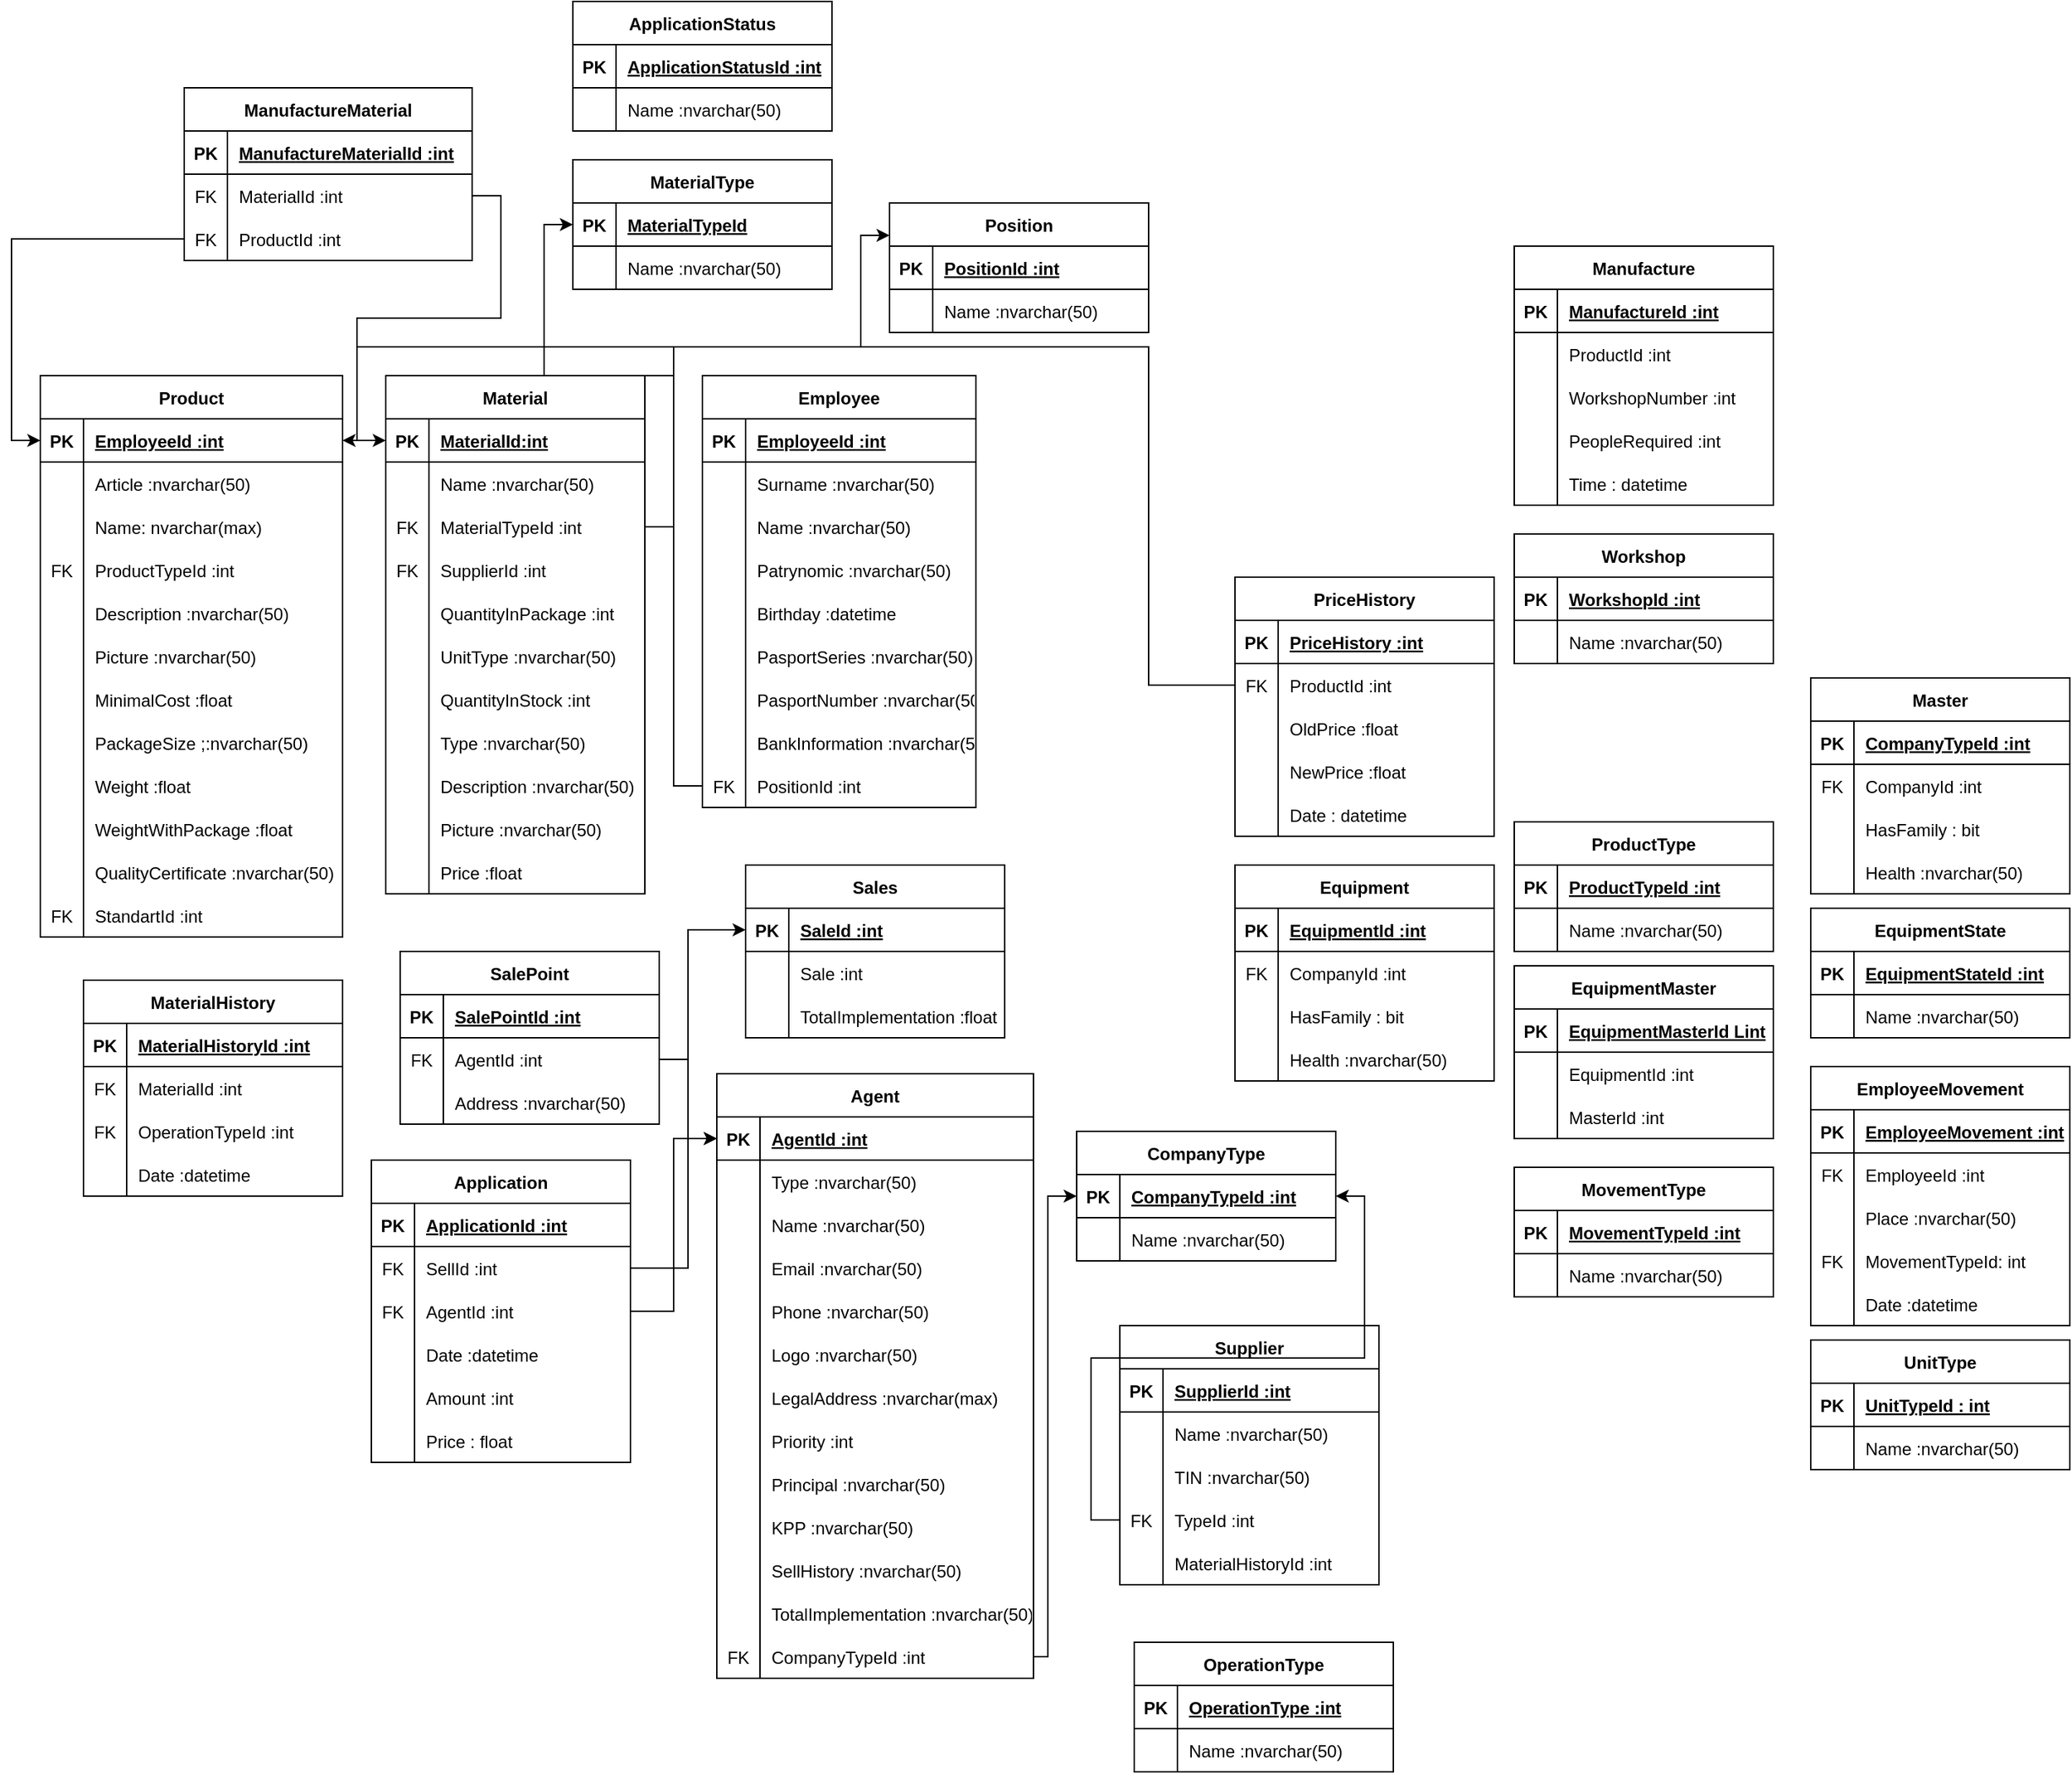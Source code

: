<mxfile version="20.7.4" type="device"><diagram id="4T_Ae7_wAWwRMSGpd4SN" name="Страница 1"><mxGraphModel dx="2538" dy="936" grid="1" gridSize="10" guides="1" tooltips="1" connect="1" arrows="1" fold="1" page="1" pageScale="1" pageWidth="827" pageHeight="1169" math="0" shadow="0"><root><mxCell id="0"/><mxCell id="1" parent="0"/><mxCell id="NiF-CXyn3T055nZOzA4W-7" value="Agent" style="shape=table;startSize=30;container=1;collapsible=1;childLayout=tableLayout;fixedRows=1;rowLines=0;fontStyle=1;align=center;resizeLast=1;" vertex="1" parent="1"><mxGeometry x="-230" y="825" width="220" height="420" as="geometry"/></mxCell><mxCell id="NiF-CXyn3T055nZOzA4W-8" value="" style="shape=tableRow;horizontal=0;startSize=0;swimlaneHead=0;swimlaneBody=0;fillColor=none;collapsible=0;dropTarget=0;points=[[0,0.5],[1,0.5]];portConstraint=eastwest;top=0;left=0;right=0;bottom=1;" vertex="1" parent="NiF-CXyn3T055nZOzA4W-7"><mxGeometry y="30" width="220" height="30" as="geometry"/></mxCell><mxCell id="NiF-CXyn3T055nZOzA4W-9" value="PK" style="shape=partialRectangle;connectable=0;fillColor=none;top=0;left=0;bottom=0;right=0;fontStyle=1;overflow=hidden;" vertex="1" parent="NiF-CXyn3T055nZOzA4W-8"><mxGeometry width="30" height="30" as="geometry"><mxRectangle width="30" height="30" as="alternateBounds"/></mxGeometry></mxCell><mxCell id="NiF-CXyn3T055nZOzA4W-10" value="AgentId :int" style="shape=partialRectangle;connectable=0;fillColor=none;top=0;left=0;bottom=0;right=0;align=left;spacingLeft=6;fontStyle=5;overflow=hidden;" vertex="1" parent="NiF-CXyn3T055nZOzA4W-8"><mxGeometry x="30" width="190" height="30" as="geometry"><mxRectangle width="190" height="30" as="alternateBounds"/></mxGeometry></mxCell><mxCell id="NiF-CXyn3T055nZOzA4W-11" value="" style="shape=tableRow;horizontal=0;startSize=0;swimlaneHead=0;swimlaneBody=0;fillColor=none;collapsible=0;dropTarget=0;points=[[0,0.5],[1,0.5]];portConstraint=eastwest;top=0;left=0;right=0;bottom=0;" vertex="1" parent="NiF-CXyn3T055nZOzA4W-7"><mxGeometry y="60" width="220" height="30" as="geometry"/></mxCell><mxCell id="NiF-CXyn3T055nZOzA4W-12" value="" style="shape=partialRectangle;connectable=0;fillColor=none;top=0;left=0;bottom=0;right=0;editable=1;overflow=hidden;" vertex="1" parent="NiF-CXyn3T055nZOzA4W-11"><mxGeometry width="30" height="30" as="geometry"><mxRectangle width="30" height="30" as="alternateBounds"/></mxGeometry></mxCell><mxCell id="NiF-CXyn3T055nZOzA4W-13" value="Type :nvarchar(50)" style="shape=partialRectangle;connectable=0;fillColor=none;top=0;left=0;bottom=0;right=0;align=left;spacingLeft=6;overflow=hidden;" vertex="1" parent="NiF-CXyn3T055nZOzA4W-11"><mxGeometry x="30" width="190" height="30" as="geometry"><mxRectangle width="190" height="30" as="alternateBounds"/></mxGeometry></mxCell><mxCell id="NiF-CXyn3T055nZOzA4W-14" value="" style="shape=tableRow;horizontal=0;startSize=0;swimlaneHead=0;swimlaneBody=0;fillColor=none;collapsible=0;dropTarget=0;points=[[0,0.5],[1,0.5]];portConstraint=eastwest;top=0;left=0;right=0;bottom=0;" vertex="1" parent="NiF-CXyn3T055nZOzA4W-7"><mxGeometry y="90" width="220" height="30" as="geometry"/></mxCell><mxCell id="NiF-CXyn3T055nZOzA4W-15" value="" style="shape=partialRectangle;connectable=0;fillColor=none;top=0;left=0;bottom=0;right=0;editable=1;overflow=hidden;" vertex="1" parent="NiF-CXyn3T055nZOzA4W-14"><mxGeometry width="30" height="30" as="geometry"><mxRectangle width="30" height="30" as="alternateBounds"/></mxGeometry></mxCell><mxCell id="NiF-CXyn3T055nZOzA4W-16" value="Name :nvarchar(50)" style="shape=partialRectangle;connectable=0;fillColor=none;top=0;left=0;bottom=0;right=0;align=left;spacingLeft=6;overflow=hidden;" vertex="1" parent="NiF-CXyn3T055nZOzA4W-14"><mxGeometry x="30" width="190" height="30" as="geometry"><mxRectangle width="190" height="30" as="alternateBounds"/></mxGeometry></mxCell><mxCell id="NiF-CXyn3T055nZOzA4W-17" value="" style="shape=tableRow;horizontal=0;startSize=0;swimlaneHead=0;swimlaneBody=0;fillColor=none;collapsible=0;dropTarget=0;points=[[0,0.5],[1,0.5]];portConstraint=eastwest;top=0;left=0;right=0;bottom=0;" vertex="1" parent="NiF-CXyn3T055nZOzA4W-7"><mxGeometry y="120" width="220" height="30" as="geometry"/></mxCell><mxCell id="NiF-CXyn3T055nZOzA4W-18" value="" style="shape=partialRectangle;connectable=0;fillColor=none;top=0;left=0;bottom=0;right=0;editable=1;overflow=hidden;" vertex="1" parent="NiF-CXyn3T055nZOzA4W-17"><mxGeometry width="30" height="30" as="geometry"><mxRectangle width="30" height="30" as="alternateBounds"/></mxGeometry></mxCell><mxCell id="NiF-CXyn3T055nZOzA4W-19" value="Email :nvarchar(50)" style="shape=partialRectangle;connectable=0;fillColor=none;top=0;left=0;bottom=0;right=0;align=left;spacingLeft=6;overflow=hidden;" vertex="1" parent="NiF-CXyn3T055nZOzA4W-17"><mxGeometry x="30" width="190" height="30" as="geometry"><mxRectangle width="190" height="30" as="alternateBounds"/></mxGeometry></mxCell><mxCell id="NiF-CXyn3T055nZOzA4W-20" value="" style="shape=tableRow;horizontal=0;startSize=0;swimlaneHead=0;swimlaneBody=0;fillColor=none;collapsible=0;dropTarget=0;points=[[0,0.5],[1,0.5]];portConstraint=eastwest;top=0;left=0;right=0;bottom=0;" vertex="1" parent="NiF-CXyn3T055nZOzA4W-7"><mxGeometry y="150" width="220" height="30" as="geometry"/></mxCell><mxCell id="NiF-CXyn3T055nZOzA4W-21" value="" style="shape=partialRectangle;connectable=0;fillColor=none;top=0;left=0;bottom=0;right=0;editable=1;overflow=hidden;" vertex="1" parent="NiF-CXyn3T055nZOzA4W-20"><mxGeometry width="30" height="30" as="geometry"><mxRectangle width="30" height="30" as="alternateBounds"/></mxGeometry></mxCell><mxCell id="NiF-CXyn3T055nZOzA4W-22" value="Phone :nvarchar(50)" style="shape=partialRectangle;connectable=0;fillColor=none;top=0;left=0;bottom=0;right=0;align=left;spacingLeft=6;overflow=hidden;" vertex="1" parent="NiF-CXyn3T055nZOzA4W-20"><mxGeometry x="30" width="190" height="30" as="geometry"><mxRectangle width="190" height="30" as="alternateBounds"/></mxGeometry></mxCell><mxCell id="NiF-CXyn3T055nZOzA4W-23" value="" style="shape=tableRow;horizontal=0;startSize=0;swimlaneHead=0;swimlaneBody=0;fillColor=none;collapsible=0;dropTarget=0;points=[[0,0.5],[1,0.5]];portConstraint=eastwest;top=0;left=0;right=0;bottom=0;" vertex="1" parent="NiF-CXyn3T055nZOzA4W-7"><mxGeometry y="180" width="220" height="30" as="geometry"/></mxCell><mxCell id="NiF-CXyn3T055nZOzA4W-24" value="" style="shape=partialRectangle;connectable=0;fillColor=none;top=0;left=0;bottom=0;right=0;editable=1;overflow=hidden;" vertex="1" parent="NiF-CXyn3T055nZOzA4W-23"><mxGeometry width="30" height="30" as="geometry"><mxRectangle width="30" height="30" as="alternateBounds"/></mxGeometry></mxCell><mxCell id="NiF-CXyn3T055nZOzA4W-25" value="Logo :nvarchar(50)" style="shape=partialRectangle;connectable=0;fillColor=none;top=0;left=0;bottom=0;right=0;align=left;spacingLeft=6;overflow=hidden;" vertex="1" parent="NiF-CXyn3T055nZOzA4W-23"><mxGeometry x="30" width="190" height="30" as="geometry"><mxRectangle width="190" height="30" as="alternateBounds"/></mxGeometry></mxCell><mxCell id="NiF-CXyn3T055nZOzA4W-26" value="" style="shape=tableRow;horizontal=0;startSize=0;swimlaneHead=0;swimlaneBody=0;fillColor=none;collapsible=0;dropTarget=0;points=[[0,0.5],[1,0.5]];portConstraint=eastwest;top=0;left=0;right=0;bottom=0;" vertex="1" parent="NiF-CXyn3T055nZOzA4W-7"><mxGeometry y="210" width="220" height="30" as="geometry"/></mxCell><mxCell id="NiF-CXyn3T055nZOzA4W-27" value="" style="shape=partialRectangle;connectable=0;fillColor=none;top=0;left=0;bottom=0;right=0;editable=1;overflow=hidden;" vertex="1" parent="NiF-CXyn3T055nZOzA4W-26"><mxGeometry width="30" height="30" as="geometry"><mxRectangle width="30" height="30" as="alternateBounds"/></mxGeometry></mxCell><mxCell id="NiF-CXyn3T055nZOzA4W-28" value="LegalAddress :nvarchar(max)" style="shape=partialRectangle;connectable=0;fillColor=none;top=0;left=0;bottom=0;right=0;align=left;spacingLeft=6;overflow=hidden;" vertex="1" parent="NiF-CXyn3T055nZOzA4W-26"><mxGeometry x="30" width="190" height="30" as="geometry"><mxRectangle width="190" height="30" as="alternateBounds"/></mxGeometry></mxCell><mxCell id="NiF-CXyn3T055nZOzA4W-51" value="" style="shape=tableRow;horizontal=0;startSize=0;swimlaneHead=0;swimlaneBody=0;fillColor=none;collapsible=0;dropTarget=0;points=[[0,0.5],[1,0.5]];portConstraint=eastwest;top=0;left=0;right=0;bottom=0;" vertex="1" parent="NiF-CXyn3T055nZOzA4W-7"><mxGeometry y="240" width="220" height="30" as="geometry"/></mxCell><mxCell id="NiF-CXyn3T055nZOzA4W-52" value="" style="shape=partialRectangle;connectable=0;fillColor=none;top=0;left=0;bottom=0;right=0;editable=1;overflow=hidden;" vertex="1" parent="NiF-CXyn3T055nZOzA4W-51"><mxGeometry width="30" height="30" as="geometry"><mxRectangle width="30" height="30" as="alternateBounds"/></mxGeometry></mxCell><mxCell id="NiF-CXyn3T055nZOzA4W-53" value="Priority :int" style="shape=partialRectangle;connectable=0;fillColor=none;top=0;left=0;bottom=0;right=0;align=left;spacingLeft=6;overflow=hidden;" vertex="1" parent="NiF-CXyn3T055nZOzA4W-51"><mxGeometry x="30" width="190" height="30" as="geometry"><mxRectangle width="190" height="30" as="alternateBounds"/></mxGeometry></mxCell><mxCell id="NiF-CXyn3T055nZOzA4W-54" value="" style="shape=tableRow;horizontal=0;startSize=0;swimlaneHead=0;swimlaneBody=0;fillColor=none;collapsible=0;dropTarget=0;points=[[0,0.5],[1,0.5]];portConstraint=eastwest;top=0;left=0;right=0;bottom=0;" vertex="1" parent="NiF-CXyn3T055nZOzA4W-7"><mxGeometry y="270" width="220" height="30" as="geometry"/></mxCell><mxCell id="NiF-CXyn3T055nZOzA4W-55" value="" style="shape=partialRectangle;connectable=0;fillColor=none;top=0;left=0;bottom=0;right=0;editable=1;overflow=hidden;" vertex="1" parent="NiF-CXyn3T055nZOzA4W-54"><mxGeometry width="30" height="30" as="geometry"><mxRectangle width="30" height="30" as="alternateBounds"/></mxGeometry></mxCell><mxCell id="NiF-CXyn3T055nZOzA4W-56" value="Principal :nvarchar(50)" style="shape=partialRectangle;connectable=0;fillColor=none;top=0;left=0;bottom=0;right=0;align=left;spacingLeft=6;overflow=hidden;" vertex="1" parent="NiF-CXyn3T055nZOzA4W-54"><mxGeometry x="30" width="190" height="30" as="geometry"><mxRectangle width="190" height="30" as="alternateBounds"/></mxGeometry></mxCell><mxCell id="NiF-CXyn3T055nZOzA4W-57" value="" style="shape=tableRow;horizontal=0;startSize=0;swimlaneHead=0;swimlaneBody=0;fillColor=none;collapsible=0;dropTarget=0;points=[[0,0.5],[1,0.5]];portConstraint=eastwest;top=0;left=0;right=0;bottom=0;" vertex="1" parent="NiF-CXyn3T055nZOzA4W-7"><mxGeometry y="300" width="220" height="30" as="geometry"/></mxCell><mxCell id="NiF-CXyn3T055nZOzA4W-58" value="" style="shape=partialRectangle;connectable=0;fillColor=none;top=0;left=0;bottom=0;right=0;editable=1;overflow=hidden;" vertex="1" parent="NiF-CXyn3T055nZOzA4W-57"><mxGeometry width="30" height="30" as="geometry"><mxRectangle width="30" height="30" as="alternateBounds"/></mxGeometry></mxCell><mxCell id="NiF-CXyn3T055nZOzA4W-59" value="KPP :nvarchar(50)" style="shape=partialRectangle;connectable=0;fillColor=none;top=0;left=0;bottom=0;right=0;align=left;spacingLeft=6;overflow=hidden;" vertex="1" parent="NiF-CXyn3T055nZOzA4W-57"><mxGeometry x="30" width="190" height="30" as="geometry"><mxRectangle width="190" height="30" as="alternateBounds"/></mxGeometry></mxCell><mxCell id="NiF-CXyn3T055nZOzA4W-60" value="" style="shape=tableRow;horizontal=0;startSize=0;swimlaneHead=0;swimlaneBody=0;fillColor=none;collapsible=0;dropTarget=0;points=[[0,0.5],[1,0.5]];portConstraint=eastwest;top=0;left=0;right=0;bottom=0;" vertex="1" parent="NiF-CXyn3T055nZOzA4W-7"><mxGeometry y="330" width="220" height="30" as="geometry"/></mxCell><mxCell id="NiF-CXyn3T055nZOzA4W-61" value="" style="shape=partialRectangle;connectable=0;fillColor=none;top=0;left=0;bottom=0;right=0;editable=1;overflow=hidden;" vertex="1" parent="NiF-CXyn3T055nZOzA4W-60"><mxGeometry width="30" height="30" as="geometry"><mxRectangle width="30" height="30" as="alternateBounds"/></mxGeometry></mxCell><mxCell id="NiF-CXyn3T055nZOzA4W-62" value="SellHistory :nvarchar(50)" style="shape=partialRectangle;connectable=0;fillColor=none;top=0;left=0;bottom=0;right=0;align=left;spacingLeft=6;overflow=hidden;" vertex="1" parent="NiF-CXyn3T055nZOzA4W-60"><mxGeometry x="30" width="190" height="30" as="geometry"><mxRectangle width="190" height="30" as="alternateBounds"/></mxGeometry></mxCell><mxCell id="NiF-CXyn3T055nZOzA4W-63" value="" style="shape=tableRow;horizontal=0;startSize=0;swimlaneHead=0;swimlaneBody=0;fillColor=none;collapsible=0;dropTarget=0;points=[[0,0.5],[1,0.5]];portConstraint=eastwest;top=0;left=0;right=0;bottom=0;" vertex="1" parent="NiF-CXyn3T055nZOzA4W-7"><mxGeometry y="360" width="220" height="30" as="geometry"/></mxCell><mxCell id="NiF-CXyn3T055nZOzA4W-64" value="" style="shape=partialRectangle;connectable=0;fillColor=none;top=0;left=0;bottom=0;right=0;editable=1;overflow=hidden;" vertex="1" parent="NiF-CXyn3T055nZOzA4W-63"><mxGeometry width="30" height="30" as="geometry"><mxRectangle width="30" height="30" as="alternateBounds"/></mxGeometry></mxCell><mxCell id="NiF-CXyn3T055nZOzA4W-65" value="TotalImplementation :nvarchar(50)" style="shape=partialRectangle;connectable=0;fillColor=none;top=0;left=0;bottom=0;right=0;align=left;spacingLeft=6;overflow=hidden;" vertex="1" parent="NiF-CXyn3T055nZOzA4W-63"><mxGeometry x="30" width="190" height="30" as="geometry"><mxRectangle width="190" height="30" as="alternateBounds"/></mxGeometry></mxCell><mxCell id="NiF-CXyn3T055nZOzA4W-66" value="" style="shape=tableRow;horizontal=0;startSize=0;swimlaneHead=0;swimlaneBody=0;fillColor=none;collapsible=0;dropTarget=0;points=[[0,0.5],[1,0.5]];portConstraint=eastwest;top=0;left=0;right=0;bottom=0;" vertex="1" parent="NiF-CXyn3T055nZOzA4W-7"><mxGeometry y="390" width="220" height="30" as="geometry"/></mxCell><mxCell id="NiF-CXyn3T055nZOzA4W-67" value="FK" style="shape=partialRectangle;connectable=0;fillColor=none;top=0;left=0;bottom=0;right=0;editable=1;overflow=hidden;" vertex="1" parent="NiF-CXyn3T055nZOzA4W-66"><mxGeometry width="30" height="30" as="geometry"><mxRectangle width="30" height="30" as="alternateBounds"/></mxGeometry></mxCell><mxCell id="NiF-CXyn3T055nZOzA4W-68" value="CompanyTypeId :int" style="shape=partialRectangle;connectable=0;fillColor=none;top=0;left=0;bottom=0;right=0;align=left;spacingLeft=6;overflow=hidden;" vertex="1" parent="NiF-CXyn3T055nZOzA4W-66"><mxGeometry x="30" width="190" height="30" as="geometry"><mxRectangle width="190" height="30" as="alternateBounds"/></mxGeometry></mxCell><mxCell id="NiF-CXyn3T055nZOzA4W-69" value="Sales" style="shape=table;startSize=30;container=1;collapsible=1;childLayout=tableLayout;fixedRows=1;rowLines=0;fontStyle=1;align=center;resizeLast=1;" vertex="1" parent="1"><mxGeometry x="-210" y="680" width="180" height="120" as="geometry"/></mxCell><mxCell id="NiF-CXyn3T055nZOzA4W-70" value="" style="shape=tableRow;horizontal=0;startSize=0;swimlaneHead=0;swimlaneBody=0;fillColor=none;collapsible=0;dropTarget=0;points=[[0,0.5],[1,0.5]];portConstraint=eastwest;top=0;left=0;right=0;bottom=1;" vertex="1" parent="NiF-CXyn3T055nZOzA4W-69"><mxGeometry y="30" width="180" height="30" as="geometry"/></mxCell><mxCell id="NiF-CXyn3T055nZOzA4W-71" value="PK" style="shape=partialRectangle;connectable=0;fillColor=none;top=0;left=0;bottom=0;right=0;fontStyle=1;overflow=hidden;" vertex="1" parent="NiF-CXyn3T055nZOzA4W-70"><mxGeometry width="30" height="30" as="geometry"><mxRectangle width="30" height="30" as="alternateBounds"/></mxGeometry></mxCell><mxCell id="NiF-CXyn3T055nZOzA4W-72" value="SaleId :int" style="shape=partialRectangle;connectable=0;fillColor=none;top=0;left=0;bottom=0;right=0;align=left;spacingLeft=6;fontStyle=5;overflow=hidden;" vertex="1" parent="NiF-CXyn3T055nZOzA4W-70"><mxGeometry x="30" width="150" height="30" as="geometry"><mxRectangle width="150" height="30" as="alternateBounds"/></mxGeometry></mxCell><mxCell id="NiF-CXyn3T055nZOzA4W-73" value="" style="shape=tableRow;horizontal=0;startSize=0;swimlaneHead=0;swimlaneBody=0;fillColor=none;collapsible=0;dropTarget=0;points=[[0,0.5],[1,0.5]];portConstraint=eastwest;top=0;left=0;right=0;bottom=0;" vertex="1" parent="NiF-CXyn3T055nZOzA4W-69"><mxGeometry y="60" width="180" height="30" as="geometry"/></mxCell><mxCell id="NiF-CXyn3T055nZOzA4W-74" value="" style="shape=partialRectangle;connectable=0;fillColor=none;top=0;left=0;bottom=0;right=0;editable=1;overflow=hidden;" vertex="1" parent="NiF-CXyn3T055nZOzA4W-73"><mxGeometry width="30" height="30" as="geometry"><mxRectangle width="30" height="30" as="alternateBounds"/></mxGeometry></mxCell><mxCell id="NiF-CXyn3T055nZOzA4W-75" value="Sale :int" style="shape=partialRectangle;connectable=0;fillColor=none;top=0;left=0;bottom=0;right=0;align=left;spacingLeft=6;overflow=hidden;" vertex="1" parent="NiF-CXyn3T055nZOzA4W-73"><mxGeometry x="30" width="150" height="30" as="geometry"><mxRectangle width="150" height="30" as="alternateBounds"/></mxGeometry></mxCell><mxCell id="NiF-CXyn3T055nZOzA4W-76" value="" style="shape=tableRow;horizontal=0;startSize=0;swimlaneHead=0;swimlaneBody=0;fillColor=none;collapsible=0;dropTarget=0;points=[[0,0.5],[1,0.5]];portConstraint=eastwest;top=0;left=0;right=0;bottom=0;" vertex="1" parent="NiF-CXyn3T055nZOzA4W-69"><mxGeometry y="90" width="180" height="30" as="geometry"/></mxCell><mxCell id="NiF-CXyn3T055nZOzA4W-77" value="" style="shape=partialRectangle;connectable=0;fillColor=none;top=0;left=0;bottom=0;right=0;editable=1;overflow=hidden;" vertex="1" parent="NiF-CXyn3T055nZOzA4W-76"><mxGeometry width="30" height="30" as="geometry"><mxRectangle width="30" height="30" as="alternateBounds"/></mxGeometry></mxCell><mxCell id="NiF-CXyn3T055nZOzA4W-78" value="TotalImplementation :float" style="shape=partialRectangle;connectable=0;fillColor=none;top=0;left=0;bottom=0;right=0;align=left;spacingLeft=6;overflow=hidden;" vertex="1" parent="NiF-CXyn3T055nZOzA4W-76"><mxGeometry x="30" width="150" height="30" as="geometry"><mxRectangle width="150" height="30" as="alternateBounds"/></mxGeometry></mxCell><mxCell id="NiF-CXyn3T055nZOzA4W-109" value="SalePoint" style="shape=table;startSize=30;container=1;collapsible=1;childLayout=tableLayout;fixedRows=1;rowLines=0;fontStyle=1;align=center;resizeLast=1;" vertex="1" parent="1"><mxGeometry x="-450" y="740" width="180" height="120" as="geometry"/></mxCell><mxCell id="NiF-CXyn3T055nZOzA4W-110" value="" style="shape=tableRow;horizontal=0;startSize=0;swimlaneHead=0;swimlaneBody=0;fillColor=none;collapsible=0;dropTarget=0;points=[[0,0.5],[1,0.5]];portConstraint=eastwest;top=0;left=0;right=0;bottom=1;" vertex="1" parent="NiF-CXyn3T055nZOzA4W-109"><mxGeometry y="30" width="180" height="30" as="geometry"/></mxCell><mxCell id="NiF-CXyn3T055nZOzA4W-111" value="PK" style="shape=partialRectangle;connectable=0;fillColor=none;top=0;left=0;bottom=0;right=0;fontStyle=1;overflow=hidden;" vertex="1" parent="NiF-CXyn3T055nZOzA4W-110"><mxGeometry width="30" height="30" as="geometry"><mxRectangle width="30" height="30" as="alternateBounds"/></mxGeometry></mxCell><mxCell id="NiF-CXyn3T055nZOzA4W-112" value="SalePointId :int" style="shape=partialRectangle;connectable=0;fillColor=none;top=0;left=0;bottom=0;right=0;align=left;spacingLeft=6;fontStyle=5;overflow=hidden;" vertex="1" parent="NiF-CXyn3T055nZOzA4W-110"><mxGeometry x="30" width="150" height="30" as="geometry"><mxRectangle width="150" height="30" as="alternateBounds"/></mxGeometry></mxCell><mxCell id="NiF-CXyn3T055nZOzA4W-113" value="" style="shape=tableRow;horizontal=0;startSize=0;swimlaneHead=0;swimlaneBody=0;fillColor=none;collapsible=0;dropTarget=0;points=[[0,0.5],[1,0.5]];portConstraint=eastwest;top=0;left=0;right=0;bottom=0;" vertex="1" parent="NiF-CXyn3T055nZOzA4W-109"><mxGeometry y="60" width="180" height="30" as="geometry"/></mxCell><mxCell id="NiF-CXyn3T055nZOzA4W-114" value="FK" style="shape=partialRectangle;connectable=0;fillColor=none;top=0;left=0;bottom=0;right=0;editable=1;overflow=hidden;" vertex="1" parent="NiF-CXyn3T055nZOzA4W-113"><mxGeometry width="30" height="30" as="geometry"><mxRectangle width="30" height="30" as="alternateBounds"/></mxGeometry></mxCell><mxCell id="NiF-CXyn3T055nZOzA4W-115" value="AgentId :int" style="shape=partialRectangle;connectable=0;fillColor=none;top=0;left=0;bottom=0;right=0;align=left;spacingLeft=6;overflow=hidden;" vertex="1" parent="NiF-CXyn3T055nZOzA4W-113"><mxGeometry x="30" width="150" height="30" as="geometry"><mxRectangle width="150" height="30" as="alternateBounds"/></mxGeometry></mxCell><mxCell id="NiF-CXyn3T055nZOzA4W-116" value="" style="shape=tableRow;horizontal=0;startSize=0;swimlaneHead=0;swimlaneBody=0;fillColor=none;collapsible=0;dropTarget=0;points=[[0,0.5],[1,0.5]];portConstraint=eastwest;top=0;left=0;right=0;bottom=0;" vertex="1" parent="NiF-CXyn3T055nZOzA4W-109"><mxGeometry y="90" width="180" height="30" as="geometry"/></mxCell><mxCell id="NiF-CXyn3T055nZOzA4W-117" value="" style="shape=partialRectangle;connectable=0;fillColor=none;top=0;left=0;bottom=0;right=0;editable=1;overflow=hidden;" vertex="1" parent="NiF-CXyn3T055nZOzA4W-116"><mxGeometry width="30" height="30" as="geometry"><mxRectangle width="30" height="30" as="alternateBounds"/></mxGeometry></mxCell><mxCell id="NiF-CXyn3T055nZOzA4W-118" value="Address :nvarchar(50)" style="shape=partialRectangle;connectable=0;fillColor=none;top=0;left=0;bottom=0;right=0;align=left;spacingLeft=6;overflow=hidden;" vertex="1" parent="NiF-CXyn3T055nZOzA4W-116"><mxGeometry x="30" width="150" height="30" as="geometry"><mxRectangle width="150" height="30" as="alternateBounds"/></mxGeometry></mxCell><mxCell id="NiF-CXyn3T055nZOzA4W-119" value="Manufacture" style="shape=table;startSize=30;container=1;collapsible=1;childLayout=tableLayout;fixedRows=1;rowLines=0;fontStyle=1;align=center;resizeLast=1;" vertex="1" parent="1"><mxGeometry x="324" y="250" width="180" height="180" as="geometry"/></mxCell><mxCell id="NiF-CXyn3T055nZOzA4W-120" value="" style="shape=tableRow;horizontal=0;startSize=0;swimlaneHead=0;swimlaneBody=0;fillColor=none;collapsible=0;dropTarget=0;points=[[0,0.5],[1,0.5]];portConstraint=eastwest;top=0;left=0;right=0;bottom=1;" vertex="1" parent="NiF-CXyn3T055nZOzA4W-119"><mxGeometry y="30" width="180" height="30" as="geometry"/></mxCell><mxCell id="NiF-CXyn3T055nZOzA4W-121" value="PK" style="shape=partialRectangle;connectable=0;fillColor=none;top=0;left=0;bottom=0;right=0;fontStyle=1;overflow=hidden;" vertex="1" parent="NiF-CXyn3T055nZOzA4W-120"><mxGeometry width="30" height="30" as="geometry"><mxRectangle width="30" height="30" as="alternateBounds"/></mxGeometry></mxCell><mxCell id="NiF-CXyn3T055nZOzA4W-122" value="ManufactureId :int" style="shape=partialRectangle;connectable=0;fillColor=none;top=0;left=0;bottom=0;right=0;align=left;spacingLeft=6;fontStyle=5;overflow=hidden;" vertex="1" parent="NiF-CXyn3T055nZOzA4W-120"><mxGeometry x="30" width="150" height="30" as="geometry"><mxRectangle width="150" height="30" as="alternateBounds"/></mxGeometry></mxCell><mxCell id="NiF-CXyn3T055nZOzA4W-123" value="" style="shape=tableRow;horizontal=0;startSize=0;swimlaneHead=0;swimlaneBody=0;fillColor=none;collapsible=0;dropTarget=0;points=[[0,0.5],[1,0.5]];portConstraint=eastwest;top=0;left=0;right=0;bottom=0;" vertex="1" parent="NiF-CXyn3T055nZOzA4W-119"><mxGeometry y="60" width="180" height="30" as="geometry"/></mxCell><mxCell id="NiF-CXyn3T055nZOzA4W-124" value="" style="shape=partialRectangle;connectable=0;fillColor=none;top=0;left=0;bottom=0;right=0;editable=1;overflow=hidden;" vertex="1" parent="NiF-CXyn3T055nZOzA4W-123"><mxGeometry width="30" height="30" as="geometry"><mxRectangle width="30" height="30" as="alternateBounds"/></mxGeometry></mxCell><mxCell id="NiF-CXyn3T055nZOzA4W-125" value="ProductId :int" style="shape=partialRectangle;connectable=0;fillColor=none;top=0;left=0;bottom=0;right=0;align=left;spacingLeft=6;overflow=hidden;" vertex="1" parent="NiF-CXyn3T055nZOzA4W-123"><mxGeometry x="30" width="150" height="30" as="geometry"><mxRectangle width="150" height="30" as="alternateBounds"/></mxGeometry></mxCell><mxCell id="NiF-CXyn3T055nZOzA4W-126" value="" style="shape=tableRow;horizontal=0;startSize=0;swimlaneHead=0;swimlaneBody=0;fillColor=none;collapsible=0;dropTarget=0;points=[[0,0.5],[1,0.5]];portConstraint=eastwest;top=0;left=0;right=0;bottom=0;" vertex="1" parent="NiF-CXyn3T055nZOzA4W-119"><mxGeometry y="90" width="180" height="30" as="geometry"/></mxCell><mxCell id="NiF-CXyn3T055nZOzA4W-127" value="" style="shape=partialRectangle;connectable=0;fillColor=none;top=0;left=0;bottom=0;right=0;editable=1;overflow=hidden;" vertex="1" parent="NiF-CXyn3T055nZOzA4W-126"><mxGeometry width="30" height="30" as="geometry"><mxRectangle width="30" height="30" as="alternateBounds"/></mxGeometry></mxCell><mxCell id="NiF-CXyn3T055nZOzA4W-128" value="WorkshopNumber :int" style="shape=partialRectangle;connectable=0;fillColor=none;top=0;left=0;bottom=0;right=0;align=left;spacingLeft=6;overflow=hidden;" vertex="1" parent="NiF-CXyn3T055nZOzA4W-126"><mxGeometry x="30" width="150" height="30" as="geometry"><mxRectangle width="150" height="30" as="alternateBounds"/></mxGeometry></mxCell><mxCell id="NiF-CXyn3T055nZOzA4W-129" value="" style="shape=tableRow;horizontal=0;startSize=0;swimlaneHead=0;swimlaneBody=0;fillColor=none;collapsible=0;dropTarget=0;points=[[0,0.5],[1,0.5]];portConstraint=eastwest;top=0;left=0;right=0;bottom=0;" vertex="1" parent="NiF-CXyn3T055nZOzA4W-119"><mxGeometry y="120" width="180" height="30" as="geometry"/></mxCell><mxCell id="NiF-CXyn3T055nZOzA4W-130" value="" style="shape=partialRectangle;connectable=0;fillColor=none;top=0;left=0;bottom=0;right=0;editable=1;overflow=hidden;" vertex="1" parent="NiF-CXyn3T055nZOzA4W-129"><mxGeometry width="30" height="30" as="geometry"><mxRectangle width="30" height="30" as="alternateBounds"/></mxGeometry></mxCell><mxCell id="NiF-CXyn3T055nZOzA4W-131" value="PeopleRequired :int" style="shape=partialRectangle;connectable=0;fillColor=none;top=0;left=0;bottom=0;right=0;align=left;spacingLeft=6;overflow=hidden;" vertex="1" parent="NiF-CXyn3T055nZOzA4W-129"><mxGeometry x="30" width="150" height="30" as="geometry"><mxRectangle width="150" height="30" as="alternateBounds"/></mxGeometry></mxCell><mxCell id="NiF-CXyn3T055nZOzA4W-132" value="" style="shape=tableRow;horizontal=0;startSize=0;swimlaneHead=0;swimlaneBody=0;fillColor=none;collapsible=0;dropTarget=0;points=[[0,0.5],[1,0.5]];portConstraint=eastwest;top=0;left=0;right=0;bottom=0;" vertex="1" parent="NiF-CXyn3T055nZOzA4W-119"><mxGeometry y="150" width="180" height="30" as="geometry"/></mxCell><mxCell id="NiF-CXyn3T055nZOzA4W-133" value="" style="shape=partialRectangle;connectable=0;fillColor=none;top=0;left=0;bottom=0;right=0;editable=1;overflow=hidden;" vertex="1" parent="NiF-CXyn3T055nZOzA4W-132"><mxGeometry width="30" height="30" as="geometry"><mxRectangle width="30" height="30" as="alternateBounds"/></mxGeometry></mxCell><mxCell id="NiF-CXyn3T055nZOzA4W-134" value="Time : datetime" style="shape=partialRectangle;connectable=0;fillColor=none;top=0;left=0;bottom=0;right=0;align=left;spacingLeft=6;overflow=hidden;" vertex="1" parent="NiF-CXyn3T055nZOzA4W-132"><mxGeometry x="30" width="150" height="30" as="geometry"><mxRectangle width="150" height="30" as="alternateBounds"/></mxGeometry></mxCell><mxCell id="NiF-CXyn3T055nZOzA4W-530" style="edgeStyle=orthogonalEdgeStyle;rounded=0;orthogonalLoop=1;jettySize=auto;html=1;entryX=0;entryY=0.5;entryDx=0;entryDy=0;" edge="1" parent="1" source="NiF-CXyn3T055nZOzA4W-138" target="NiF-CXyn3T055nZOzA4W-8"><mxGeometry relative="1" as="geometry"/></mxCell><mxCell id="NiF-CXyn3T055nZOzA4W-138" value="Application" style="shape=table;startSize=30;container=1;collapsible=1;childLayout=tableLayout;fixedRows=1;rowLines=0;fontStyle=1;align=center;resizeLast=1;" vertex="1" parent="1"><mxGeometry x="-470" y="885" width="180" height="210" as="geometry"/></mxCell><mxCell id="NiF-CXyn3T055nZOzA4W-139" value="" style="shape=tableRow;horizontal=0;startSize=0;swimlaneHead=0;swimlaneBody=0;fillColor=none;collapsible=0;dropTarget=0;points=[[0,0.5],[1,0.5]];portConstraint=eastwest;top=0;left=0;right=0;bottom=1;" vertex="1" parent="NiF-CXyn3T055nZOzA4W-138"><mxGeometry y="30" width="180" height="30" as="geometry"/></mxCell><mxCell id="NiF-CXyn3T055nZOzA4W-140" value="PK" style="shape=partialRectangle;connectable=0;fillColor=none;top=0;left=0;bottom=0;right=0;fontStyle=1;overflow=hidden;" vertex="1" parent="NiF-CXyn3T055nZOzA4W-139"><mxGeometry width="30" height="30" as="geometry"><mxRectangle width="30" height="30" as="alternateBounds"/></mxGeometry></mxCell><mxCell id="NiF-CXyn3T055nZOzA4W-141" value="ApplicationId :int" style="shape=partialRectangle;connectable=0;fillColor=none;top=0;left=0;bottom=0;right=0;align=left;spacingLeft=6;fontStyle=5;overflow=hidden;" vertex="1" parent="NiF-CXyn3T055nZOzA4W-139"><mxGeometry x="30" width="150" height="30" as="geometry"><mxRectangle width="150" height="30" as="alternateBounds"/></mxGeometry></mxCell><mxCell id="NiF-CXyn3T055nZOzA4W-142" value="" style="shape=tableRow;horizontal=0;startSize=0;swimlaneHead=0;swimlaneBody=0;fillColor=none;collapsible=0;dropTarget=0;points=[[0,0.5],[1,0.5]];portConstraint=eastwest;top=0;left=0;right=0;bottom=0;" vertex="1" parent="NiF-CXyn3T055nZOzA4W-138"><mxGeometry y="60" width="180" height="30" as="geometry"/></mxCell><mxCell id="NiF-CXyn3T055nZOzA4W-143" value="FK" style="shape=partialRectangle;connectable=0;fillColor=none;top=0;left=0;bottom=0;right=0;editable=1;overflow=hidden;" vertex="1" parent="NiF-CXyn3T055nZOzA4W-142"><mxGeometry width="30" height="30" as="geometry"><mxRectangle width="30" height="30" as="alternateBounds"/></mxGeometry></mxCell><mxCell id="NiF-CXyn3T055nZOzA4W-144" value="SellId :int" style="shape=partialRectangle;connectable=0;fillColor=none;top=0;left=0;bottom=0;right=0;align=left;spacingLeft=6;overflow=hidden;" vertex="1" parent="NiF-CXyn3T055nZOzA4W-142"><mxGeometry x="30" width="150" height="30" as="geometry"><mxRectangle width="150" height="30" as="alternateBounds"/></mxGeometry></mxCell><mxCell id="NiF-CXyn3T055nZOzA4W-145" value="" style="shape=tableRow;horizontal=0;startSize=0;swimlaneHead=0;swimlaneBody=0;fillColor=none;collapsible=0;dropTarget=0;points=[[0,0.5],[1,0.5]];portConstraint=eastwest;top=0;left=0;right=0;bottom=0;" vertex="1" parent="NiF-CXyn3T055nZOzA4W-138"><mxGeometry y="90" width="180" height="30" as="geometry"/></mxCell><mxCell id="NiF-CXyn3T055nZOzA4W-146" value="FK" style="shape=partialRectangle;connectable=0;fillColor=none;top=0;left=0;bottom=0;right=0;editable=1;overflow=hidden;" vertex="1" parent="NiF-CXyn3T055nZOzA4W-145"><mxGeometry width="30" height="30" as="geometry"><mxRectangle width="30" height="30" as="alternateBounds"/></mxGeometry></mxCell><mxCell id="NiF-CXyn3T055nZOzA4W-147" value="AgentId :int" style="shape=partialRectangle;connectable=0;fillColor=none;top=0;left=0;bottom=0;right=0;align=left;spacingLeft=6;overflow=hidden;" vertex="1" parent="NiF-CXyn3T055nZOzA4W-145"><mxGeometry x="30" width="150" height="30" as="geometry"><mxRectangle width="150" height="30" as="alternateBounds"/></mxGeometry></mxCell><mxCell id="NiF-CXyn3T055nZOzA4W-148" value="" style="shape=tableRow;horizontal=0;startSize=0;swimlaneHead=0;swimlaneBody=0;fillColor=none;collapsible=0;dropTarget=0;points=[[0,0.5],[1,0.5]];portConstraint=eastwest;top=0;left=0;right=0;bottom=0;" vertex="1" parent="NiF-CXyn3T055nZOzA4W-138"><mxGeometry y="120" width="180" height="30" as="geometry"/></mxCell><mxCell id="NiF-CXyn3T055nZOzA4W-149" value="" style="shape=partialRectangle;connectable=0;fillColor=none;top=0;left=0;bottom=0;right=0;editable=1;overflow=hidden;" vertex="1" parent="NiF-CXyn3T055nZOzA4W-148"><mxGeometry width="30" height="30" as="geometry"><mxRectangle width="30" height="30" as="alternateBounds"/></mxGeometry></mxCell><mxCell id="NiF-CXyn3T055nZOzA4W-150" value="Date :datetime" style="shape=partialRectangle;connectable=0;fillColor=none;top=0;left=0;bottom=0;right=0;align=left;spacingLeft=6;overflow=hidden;" vertex="1" parent="NiF-CXyn3T055nZOzA4W-148"><mxGeometry x="30" width="150" height="30" as="geometry"><mxRectangle width="150" height="30" as="alternateBounds"/></mxGeometry></mxCell><mxCell id="NiF-CXyn3T055nZOzA4W-151" value="" style="shape=tableRow;horizontal=0;startSize=0;swimlaneHead=0;swimlaneBody=0;fillColor=none;collapsible=0;dropTarget=0;points=[[0,0.5],[1,0.5]];portConstraint=eastwest;top=0;left=0;right=0;bottom=0;" vertex="1" parent="NiF-CXyn3T055nZOzA4W-138"><mxGeometry y="150" width="180" height="30" as="geometry"/></mxCell><mxCell id="NiF-CXyn3T055nZOzA4W-152" value="" style="shape=partialRectangle;connectable=0;fillColor=none;top=0;left=0;bottom=0;right=0;editable=1;overflow=hidden;" vertex="1" parent="NiF-CXyn3T055nZOzA4W-151"><mxGeometry width="30" height="30" as="geometry"><mxRectangle width="30" height="30" as="alternateBounds"/></mxGeometry></mxCell><mxCell id="NiF-CXyn3T055nZOzA4W-153" value="Amount :int" style="shape=partialRectangle;connectable=0;fillColor=none;top=0;left=0;bottom=0;right=0;align=left;spacingLeft=6;overflow=hidden;" vertex="1" parent="NiF-CXyn3T055nZOzA4W-151"><mxGeometry x="30" width="150" height="30" as="geometry"><mxRectangle width="150" height="30" as="alternateBounds"/></mxGeometry></mxCell><mxCell id="NiF-CXyn3T055nZOzA4W-154" value="" style="shape=tableRow;horizontal=0;startSize=0;swimlaneHead=0;swimlaneBody=0;fillColor=none;collapsible=0;dropTarget=0;points=[[0,0.5],[1,0.5]];portConstraint=eastwest;top=0;left=0;right=0;bottom=0;" vertex="1" parent="NiF-CXyn3T055nZOzA4W-138"><mxGeometry y="180" width="180" height="30" as="geometry"/></mxCell><mxCell id="NiF-CXyn3T055nZOzA4W-155" value="" style="shape=partialRectangle;connectable=0;fillColor=none;top=0;left=0;bottom=0;right=0;editable=1;overflow=hidden;" vertex="1" parent="NiF-CXyn3T055nZOzA4W-154"><mxGeometry width="30" height="30" as="geometry"><mxRectangle width="30" height="30" as="alternateBounds"/></mxGeometry></mxCell><mxCell id="NiF-CXyn3T055nZOzA4W-156" value="Price : float" style="shape=partialRectangle;connectable=0;fillColor=none;top=0;left=0;bottom=0;right=0;align=left;spacingLeft=6;overflow=hidden;" vertex="1" parent="NiF-CXyn3T055nZOzA4W-154"><mxGeometry x="30" width="150" height="30" as="geometry"><mxRectangle width="150" height="30" as="alternateBounds"/></mxGeometry></mxCell><mxCell id="NiF-CXyn3T055nZOzA4W-157" value="ApplicationStatus" style="shape=table;startSize=30;container=1;collapsible=1;childLayout=tableLayout;fixedRows=1;rowLines=0;fontStyle=1;align=center;resizeLast=1;" vertex="1" parent="1"><mxGeometry x="-330" y="80" width="180" height="90" as="geometry"/></mxCell><mxCell id="NiF-CXyn3T055nZOzA4W-158" value="" style="shape=tableRow;horizontal=0;startSize=0;swimlaneHead=0;swimlaneBody=0;fillColor=none;collapsible=0;dropTarget=0;points=[[0,0.5],[1,0.5]];portConstraint=eastwest;top=0;left=0;right=0;bottom=1;" vertex="1" parent="NiF-CXyn3T055nZOzA4W-157"><mxGeometry y="30" width="180" height="30" as="geometry"/></mxCell><mxCell id="NiF-CXyn3T055nZOzA4W-159" value="PK" style="shape=partialRectangle;connectable=0;fillColor=none;top=0;left=0;bottom=0;right=0;fontStyle=1;overflow=hidden;" vertex="1" parent="NiF-CXyn3T055nZOzA4W-158"><mxGeometry width="30" height="30" as="geometry"><mxRectangle width="30" height="30" as="alternateBounds"/></mxGeometry></mxCell><mxCell id="NiF-CXyn3T055nZOzA4W-160" value="ApplicationStatusId :int" style="shape=partialRectangle;connectable=0;fillColor=none;top=0;left=0;bottom=0;right=0;align=left;spacingLeft=6;fontStyle=5;overflow=hidden;" vertex="1" parent="NiF-CXyn3T055nZOzA4W-158"><mxGeometry x="30" width="150" height="30" as="geometry"><mxRectangle width="150" height="30" as="alternateBounds"/></mxGeometry></mxCell><mxCell id="NiF-CXyn3T055nZOzA4W-161" value="" style="shape=tableRow;horizontal=0;startSize=0;swimlaneHead=0;swimlaneBody=0;fillColor=none;collapsible=0;dropTarget=0;points=[[0,0.5],[1,0.5]];portConstraint=eastwest;top=0;left=0;right=0;bottom=0;" vertex="1" parent="NiF-CXyn3T055nZOzA4W-157"><mxGeometry y="60" width="180" height="30" as="geometry"/></mxCell><mxCell id="NiF-CXyn3T055nZOzA4W-162" value="" style="shape=partialRectangle;connectable=0;fillColor=none;top=0;left=0;bottom=0;right=0;editable=1;overflow=hidden;" vertex="1" parent="NiF-CXyn3T055nZOzA4W-161"><mxGeometry width="30" height="30" as="geometry"><mxRectangle width="30" height="30" as="alternateBounds"/></mxGeometry></mxCell><mxCell id="NiF-CXyn3T055nZOzA4W-163" value="Name :nvarchar(50)" style="shape=partialRectangle;connectable=0;fillColor=none;top=0;left=0;bottom=0;right=0;align=left;spacingLeft=6;overflow=hidden;" vertex="1" parent="NiF-CXyn3T055nZOzA4W-161"><mxGeometry x="30" width="150" height="30" as="geometry"><mxRectangle width="150" height="30" as="alternateBounds"/></mxGeometry></mxCell><mxCell id="NiF-CXyn3T055nZOzA4W-167" value="ManufactureMaterial" style="shape=table;startSize=30;container=1;collapsible=1;childLayout=tableLayout;fixedRows=1;rowLines=0;fontStyle=1;align=center;resizeLast=1;" vertex="1" parent="1"><mxGeometry x="-600" y="140" width="200" height="120" as="geometry"/></mxCell><mxCell id="NiF-CXyn3T055nZOzA4W-168" value="" style="shape=tableRow;horizontal=0;startSize=0;swimlaneHead=0;swimlaneBody=0;fillColor=none;collapsible=0;dropTarget=0;points=[[0,0.5],[1,0.5]];portConstraint=eastwest;top=0;left=0;right=0;bottom=1;" vertex="1" parent="NiF-CXyn3T055nZOzA4W-167"><mxGeometry y="30" width="200" height="30" as="geometry"/></mxCell><mxCell id="NiF-CXyn3T055nZOzA4W-169" value="PK" style="shape=partialRectangle;connectable=0;fillColor=none;top=0;left=0;bottom=0;right=0;fontStyle=1;overflow=hidden;" vertex="1" parent="NiF-CXyn3T055nZOzA4W-168"><mxGeometry width="30" height="30" as="geometry"><mxRectangle width="30" height="30" as="alternateBounds"/></mxGeometry></mxCell><mxCell id="NiF-CXyn3T055nZOzA4W-170" value="ManufactureMaterialId :int" style="shape=partialRectangle;connectable=0;fillColor=none;top=0;left=0;bottom=0;right=0;align=left;spacingLeft=6;fontStyle=5;overflow=hidden;" vertex="1" parent="NiF-CXyn3T055nZOzA4W-168"><mxGeometry x="30" width="170" height="30" as="geometry"><mxRectangle width="170" height="30" as="alternateBounds"/></mxGeometry></mxCell><mxCell id="NiF-CXyn3T055nZOzA4W-171" value="" style="shape=tableRow;horizontal=0;startSize=0;swimlaneHead=0;swimlaneBody=0;fillColor=none;collapsible=0;dropTarget=0;points=[[0,0.5],[1,0.5]];portConstraint=eastwest;top=0;left=0;right=0;bottom=0;" vertex="1" parent="NiF-CXyn3T055nZOzA4W-167"><mxGeometry y="60" width="200" height="30" as="geometry"/></mxCell><mxCell id="NiF-CXyn3T055nZOzA4W-172" value="FK" style="shape=partialRectangle;connectable=0;fillColor=none;top=0;left=0;bottom=0;right=0;editable=1;overflow=hidden;" vertex="1" parent="NiF-CXyn3T055nZOzA4W-171"><mxGeometry width="30" height="30" as="geometry"><mxRectangle width="30" height="30" as="alternateBounds"/></mxGeometry></mxCell><mxCell id="NiF-CXyn3T055nZOzA4W-173" value="MaterialId :int" style="shape=partialRectangle;connectable=0;fillColor=none;top=0;left=0;bottom=0;right=0;align=left;spacingLeft=6;overflow=hidden;" vertex="1" parent="NiF-CXyn3T055nZOzA4W-171"><mxGeometry x="30" width="170" height="30" as="geometry"><mxRectangle width="170" height="30" as="alternateBounds"/></mxGeometry></mxCell><mxCell id="NiF-CXyn3T055nZOzA4W-504" value="" style="shape=tableRow;horizontal=0;startSize=0;swimlaneHead=0;swimlaneBody=0;fillColor=none;collapsible=0;dropTarget=0;points=[[0,0.5],[1,0.5]];portConstraint=eastwest;top=0;left=0;right=0;bottom=0;" vertex="1" parent="NiF-CXyn3T055nZOzA4W-167"><mxGeometry y="90" width="200" height="30" as="geometry"/></mxCell><mxCell id="NiF-CXyn3T055nZOzA4W-505" value="FK" style="shape=partialRectangle;connectable=0;fillColor=none;top=0;left=0;bottom=0;right=0;editable=1;overflow=hidden;" vertex="1" parent="NiF-CXyn3T055nZOzA4W-504"><mxGeometry width="30" height="30" as="geometry"><mxRectangle width="30" height="30" as="alternateBounds"/></mxGeometry></mxCell><mxCell id="NiF-CXyn3T055nZOzA4W-506" value="ProductId :int" style="shape=partialRectangle;connectable=0;fillColor=none;top=0;left=0;bottom=0;right=0;align=left;spacingLeft=6;overflow=hidden;" vertex="1" parent="NiF-CXyn3T055nZOzA4W-504"><mxGeometry x="30" width="170" height="30" as="geometry"><mxRectangle width="170" height="30" as="alternateBounds"/></mxGeometry></mxCell><mxCell id="NiF-CXyn3T055nZOzA4W-177" value="PriceHistory" style="shape=table;startSize=30;container=1;collapsible=1;childLayout=tableLayout;fixedRows=1;rowLines=0;fontStyle=1;align=center;resizeLast=1;" vertex="1" parent="1"><mxGeometry x="130" y="480" width="180" height="180" as="geometry"/></mxCell><mxCell id="NiF-CXyn3T055nZOzA4W-178" value="" style="shape=tableRow;horizontal=0;startSize=0;swimlaneHead=0;swimlaneBody=0;fillColor=none;collapsible=0;dropTarget=0;points=[[0,0.5],[1,0.5]];portConstraint=eastwest;top=0;left=0;right=0;bottom=1;" vertex="1" parent="NiF-CXyn3T055nZOzA4W-177"><mxGeometry y="30" width="180" height="30" as="geometry"/></mxCell><mxCell id="NiF-CXyn3T055nZOzA4W-179" value="PK" style="shape=partialRectangle;connectable=0;fillColor=none;top=0;left=0;bottom=0;right=0;fontStyle=1;overflow=hidden;" vertex="1" parent="NiF-CXyn3T055nZOzA4W-178"><mxGeometry width="30" height="30" as="geometry"><mxRectangle width="30" height="30" as="alternateBounds"/></mxGeometry></mxCell><mxCell id="NiF-CXyn3T055nZOzA4W-180" value="PriceHistory :int" style="shape=partialRectangle;connectable=0;fillColor=none;top=0;left=0;bottom=0;right=0;align=left;spacingLeft=6;fontStyle=5;overflow=hidden;" vertex="1" parent="NiF-CXyn3T055nZOzA4W-178"><mxGeometry x="30" width="150" height="30" as="geometry"><mxRectangle width="150" height="30" as="alternateBounds"/></mxGeometry></mxCell><mxCell id="NiF-CXyn3T055nZOzA4W-181" value="" style="shape=tableRow;horizontal=0;startSize=0;swimlaneHead=0;swimlaneBody=0;fillColor=none;collapsible=0;dropTarget=0;points=[[0,0.5],[1,0.5]];portConstraint=eastwest;top=0;left=0;right=0;bottom=0;" vertex="1" parent="NiF-CXyn3T055nZOzA4W-177"><mxGeometry y="60" width="180" height="30" as="geometry"/></mxCell><mxCell id="NiF-CXyn3T055nZOzA4W-182" value="FK" style="shape=partialRectangle;connectable=0;fillColor=none;top=0;left=0;bottom=0;right=0;editable=1;overflow=hidden;" vertex="1" parent="NiF-CXyn3T055nZOzA4W-181"><mxGeometry width="30" height="30" as="geometry"><mxRectangle width="30" height="30" as="alternateBounds"/></mxGeometry></mxCell><mxCell id="NiF-CXyn3T055nZOzA4W-183" value="ProductId :int" style="shape=partialRectangle;connectable=0;fillColor=none;top=0;left=0;bottom=0;right=0;align=left;spacingLeft=6;overflow=hidden;" vertex="1" parent="NiF-CXyn3T055nZOzA4W-181"><mxGeometry x="30" width="150" height="30" as="geometry"><mxRectangle width="150" height="30" as="alternateBounds"/></mxGeometry></mxCell><mxCell id="NiF-CXyn3T055nZOzA4W-184" value="" style="shape=tableRow;horizontal=0;startSize=0;swimlaneHead=0;swimlaneBody=0;fillColor=none;collapsible=0;dropTarget=0;points=[[0,0.5],[1,0.5]];portConstraint=eastwest;top=0;left=0;right=0;bottom=0;" vertex="1" parent="NiF-CXyn3T055nZOzA4W-177"><mxGeometry y="90" width="180" height="30" as="geometry"/></mxCell><mxCell id="NiF-CXyn3T055nZOzA4W-185" value="" style="shape=partialRectangle;connectable=0;fillColor=none;top=0;left=0;bottom=0;right=0;editable=1;overflow=hidden;" vertex="1" parent="NiF-CXyn3T055nZOzA4W-184"><mxGeometry width="30" height="30" as="geometry"><mxRectangle width="30" height="30" as="alternateBounds"/></mxGeometry></mxCell><mxCell id="NiF-CXyn3T055nZOzA4W-186" value="OldPrice :float" style="shape=partialRectangle;connectable=0;fillColor=none;top=0;left=0;bottom=0;right=0;align=left;spacingLeft=6;overflow=hidden;" vertex="1" parent="NiF-CXyn3T055nZOzA4W-184"><mxGeometry x="30" width="150" height="30" as="geometry"><mxRectangle width="150" height="30" as="alternateBounds"/></mxGeometry></mxCell><mxCell id="NiF-CXyn3T055nZOzA4W-187" value="" style="shape=tableRow;horizontal=0;startSize=0;swimlaneHead=0;swimlaneBody=0;fillColor=none;collapsible=0;dropTarget=0;points=[[0,0.5],[1,0.5]];portConstraint=eastwest;top=0;left=0;right=0;bottom=0;" vertex="1" parent="NiF-CXyn3T055nZOzA4W-177"><mxGeometry y="120" width="180" height="30" as="geometry"/></mxCell><mxCell id="NiF-CXyn3T055nZOzA4W-188" value="" style="shape=partialRectangle;connectable=0;fillColor=none;top=0;left=0;bottom=0;right=0;editable=1;overflow=hidden;" vertex="1" parent="NiF-CXyn3T055nZOzA4W-187"><mxGeometry width="30" height="30" as="geometry"><mxRectangle width="30" height="30" as="alternateBounds"/></mxGeometry></mxCell><mxCell id="NiF-CXyn3T055nZOzA4W-189" value="NewPrice :float" style="shape=partialRectangle;connectable=0;fillColor=none;top=0;left=0;bottom=0;right=0;align=left;spacingLeft=6;overflow=hidden;" vertex="1" parent="NiF-CXyn3T055nZOzA4W-187"><mxGeometry x="30" width="150" height="30" as="geometry"><mxRectangle width="150" height="30" as="alternateBounds"/></mxGeometry></mxCell><mxCell id="NiF-CXyn3T055nZOzA4W-190" value="" style="shape=tableRow;horizontal=0;startSize=0;swimlaneHead=0;swimlaneBody=0;fillColor=none;collapsible=0;dropTarget=0;points=[[0,0.5],[1,0.5]];portConstraint=eastwest;top=0;left=0;right=0;bottom=0;" vertex="1" parent="NiF-CXyn3T055nZOzA4W-177"><mxGeometry y="150" width="180" height="30" as="geometry"/></mxCell><mxCell id="NiF-CXyn3T055nZOzA4W-191" value="" style="shape=partialRectangle;connectable=0;fillColor=none;top=0;left=0;bottom=0;right=0;editable=1;overflow=hidden;" vertex="1" parent="NiF-CXyn3T055nZOzA4W-190"><mxGeometry width="30" height="30" as="geometry"><mxRectangle width="30" height="30" as="alternateBounds"/></mxGeometry></mxCell><mxCell id="NiF-CXyn3T055nZOzA4W-192" value="Date : datetime" style="shape=partialRectangle;connectable=0;fillColor=none;top=0;left=0;bottom=0;right=0;align=left;spacingLeft=6;overflow=hidden;" vertex="1" parent="NiF-CXyn3T055nZOzA4W-190"><mxGeometry x="30" width="150" height="30" as="geometry"><mxRectangle width="150" height="30" as="alternateBounds"/></mxGeometry></mxCell><mxCell id="NiF-CXyn3T055nZOzA4W-193" value="Workshop" style="shape=table;startSize=30;container=1;collapsible=1;childLayout=tableLayout;fixedRows=1;rowLines=0;fontStyle=1;align=center;resizeLast=1;" vertex="1" parent="1"><mxGeometry x="324" y="450" width="180" height="90" as="geometry"/></mxCell><mxCell id="NiF-CXyn3T055nZOzA4W-194" value="" style="shape=tableRow;horizontal=0;startSize=0;swimlaneHead=0;swimlaneBody=0;fillColor=none;collapsible=0;dropTarget=0;points=[[0,0.5],[1,0.5]];portConstraint=eastwest;top=0;left=0;right=0;bottom=1;" vertex="1" parent="NiF-CXyn3T055nZOzA4W-193"><mxGeometry y="30" width="180" height="30" as="geometry"/></mxCell><mxCell id="NiF-CXyn3T055nZOzA4W-195" value="PK" style="shape=partialRectangle;connectable=0;fillColor=none;top=0;left=0;bottom=0;right=0;fontStyle=1;overflow=hidden;" vertex="1" parent="NiF-CXyn3T055nZOzA4W-194"><mxGeometry width="30" height="30" as="geometry"><mxRectangle width="30" height="30" as="alternateBounds"/></mxGeometry></mxCell><mxCell id="NiF-CXyn3T055nZOzA4W-196" value="WorkshopId :int" style="shape=partialRectangle;connectable=0;fillColor=none;top=0;left=0;bottom=0;right=0;align=left;spacingLeft=6;fontStyle=5;overflow=hidden;" vertex="1" parent="NiF-CXyn3T055nZOzA4W-194"><mxGeometry x="30" width="150" height="30" as="geometry"><mxRectangle width="150" height="30" as="alternateBounds"/></mxGeometry></mxCell><mxCell id="NiF-CXyn3T055nZOzA4W-197" value="" style="shape=tableRow;horizontal=0;startSize=0;swimlaneHead=0;swimlaneBody=0;fillColor=none;collapsible=0;dropTarget=0;points=[[0,0.5],[1,0.5]];portConstraint=eastwest;top=0;left=0;right=0;bottom=0;" vertex="1" parent="NiF-CXyn3T055nZOzA4W-193"><mxGeometry y="60" width="180" height="30" as="geometry"/></mxCell><mxCell id="NiF-CXyn3T055nZOzA4W-198" value="" style="shape=partialRectangle;connectable=0;fillColor=none;top=0;left=0;bottom=0;right=0;editable=1;overflow=hidden;" vertex="1" parent="NiF-CXyn3T055nZOzA4W-197"><mxGeometry width="30" height="30" as="geometry"><mxRectangle width="30" height="30" as="alternateBounds"/></mxGeometry></mxCell><mxCell id="NiF-CXyn3T055nZOzA4W-199" value="Name :nvarchar(50)" style="shape=partialRectangle;connectable=0;fillColor=none;top=0;left=0;bottom=0;right=0;align=left;spacingLeft=6;overflow=hidden;" vertex="1" parent="NiF-CXyn3T055nZOzA4W-197"><mxGeometry x="30" width="150" height="30" as="geometry"><mxRectangle width="150" height="30" as="alternateBounds"/></mxGeometry></mxCell><mxCell id="NiF-CXyn3T055nZOzA4W-211" value="Position" style="shape=table;startSize=30;container=1;collapsible=1;childLayout=tableLayout;fixedRows=1;rowLines=0;fontStyle=1;align=center;resizeLast=1;" vertex="1" parent="1"><mxGeometry x="-110" y="220" width="180" height="90" as="geometry"/></mxCell><mxCell id="NiF-CXyn3T055nZOzA4W-212" value="" style="shape=tableRow;horizontal=0;startSize=0;swimlaneHead=0;swimlaneBody=0;fillColor=none;collapsible=0;dropTarget=0;points=[[0,0.5],[1,0.5]];portConstraint=eastwest;top=0;left=0;right=0;bottom=1;" vertex="1" parent="NiF-CXyn3T055nZOzA4W-211"><mxGeometry y="30" width="180" height="30" as="geometry"/></mxCell><mxCell id="NiF-CXyn3T055nZOzA4W-213" value="PK" style="shape=partialRectangle;connectable=0;fillColor=none;top=0;left=0;bottom=0;right=0;fontStyle=1;overflow=hidden;" vertex="1" parent="NiF-CXyn3T055nZOzA4W-212"><mxGeometry width="30" height="30" as="geometry"><mxRectangle width="30" height="30" as="alternateBounds"/></mxGeometry></mxCell><mxCell id="NiF-CXyn3T055nZOzA4W-214" value="PositionId :int" style="shape=partialRectangle;connectable=0;fillColor=none;top=0;left=0;bottom=0;right=0;align=left;spacingLeft=6;fontStyle=5;overflow=hidden;" vertex="1" parent="NiF-CXyn3T055nZOzA4W-212"><mxGeometry x="30" width="150" height="30" as="geometry"><mxRectangle width="150" height="30" as="alternateBounds"/></mxGeometry></mxCell><mxCell id="NiF-CXyn3T055nZOzA4W-215" value="" style="shape=tableRow;horizontal=0;startSize=0;swimlaneHead=0;swimlaneBody=0;fillColor=none;collapsible=0;dropTarget=0;points=[[0,0.5],[1,0.5]];portConstraint=eastwest;top=0;left=0;right=0;bottom=0;" vertex="1" parent="NiF-CXyn3T055nZOzA4W-211"><mxGeometry y="60" width="180" height="30" as="geometry"/></mxCell><mxCell id="NiF-CXyn3T055nZOzA4W-216" value="" style="shape=partialRectangle;connectable=0;fillColor=none;top=0;left=0;bottom=0;right=0;editable=1;overflow=hidden;" vertex="1" parent="NiF-CXyn3T055nZOzA4W-215"><mxGeometry width="30" height="30" as="geometry"><mxRectangle width="30" height="30" as="alternateBounds"/></mxGeometry></mxCell><mxCell id="NiF-CXyn3T055nZOzA4W-217" value="Name :nvarchar(50)" style="shape=partialRectangle;connectable=0;fillColor=none;top=0;left=0;bottom=0;right=0;align=left;spacingLeft=6;overflow=hidden;" vertex="1" parent="NiF-CXyn3T055nZOzA4W-215"><mxGeometry x="30" width="150" height="30" as="geometry"><mxRectangle width="150" height="30" as="alternateBounds"/></mxGeometry></mxCell><mxCell id="NiF-CXyn3T055nZOzA4W-218" value="Employee" style="shape=table;startSize=30;container=1;collapsible=1;childLayout=tableLayout;fixedRows=1;rowLines=0;fontStyle=1;align=center;resizeLast=1;" vertex="1" parent="1"><mxGeometry x="-240" y="340" width="190" height="300" as="geometry"/></mxCell><mxCell id="NiF-CXyn3T055nZOzA4W-219" value="" style="shape=tableRow;horizontal=0;startSize=0;swimlaneHead=0;swimlaneBody=0;fillColor=none;collapsible=0;dropTarget=0;points=[[0,0.5],[1,0.5]];portConstraint=eastwest;top=0;left=0;right=0;bottom=1;" vertex="1" parent="NiF-CXyn3T055nZOzA4W-218"><mxGeometry y="30" width="190" height="30" as="geometry"/></mxCell><mxCell id="NiF-CXyn3T055nZOzA4W-220" value="PK" style="shape=partialRectangle;connectable=0;fillColor=none;top=0;left=0;bottom=0;right=0;fontStyle=1;overflow=hidden;" vertex="1" parent="NiF-CXyn3T055nZOzA4W-219"><mxGeometry width="30" height="30" as="geometry"><mxRectangle width="30" height="30" as="alternateBounds"/></mxGeometry></mxCell><mxCell id="NiF-CXyn3T055nZOzA4W-221" value="EmployeeId :int" style="shape=partialRectangle;connectable=0;fillColor=none;top=0;left=0;bottom=0;right=0;align=left;spacingLeft=6;fontStyle=5;overflow=hidden;" vertex="1" parent="NiF-CXyn3T055nZOzA4W-219"><mxGeometry x="30" width="160" height="30" as="geometry"><mxRectangle width="160" height="30" as="alternateBounds"/></mxGeometry></mxCell><mxCell id="NiF-CXyn3T055nZOzA4W-222" value="" style="shape=tableRow;horizontal=0;startSize=0;swimlaneHead=0;swimlaneBody=0;fillColor=none;collapsible=0;dropTarget=0;points=[[0,0.5],[1,0.5]];portConstraint=eastwest;top=0;left=0;right=0;bottom=0;" vertex="1" parent="NiF-CXyn3T055nZOzA4W-218"><mxGeometry y="60" width="190" height="30" as="geometry"/></mxCell><mxCell id="NiF-CXyn3T055nZOzA4W-223" value="" style="shape=partialRectangle;connectable=0;fillColor=none;top=0;left=0;bottom=0;right=0;editable=1;overflow=hidden;" vertex="1" parent="NiF-CXyn3T055nZOzA4W-222"><mxGeometry width="30" height="30" as="geometry"><mxRectangle width="30" height="30" as="alternateBounds"/></mxGeometry></mxCell><mxCell id="NiF-CXyn3T055nZOzA4W-224" value="Surname :nvarchar(50)" style="shape=partialRectangle;connectable=0;fillColor=none;top=0;left=0;bottom=0;right=0;align=left;spacingLeft=6;overflow=hidden;" vertex="1" parent="NiF-CXyn3T055nZOzA4W-222"><mxGeometry x="30" width="160" height="30" as="geometry"><mxRectangle width="160" height="30" as="alternateBounds"/></mxGeometry></mxCell><mxCell id="NiF-CXyn3T055nZOzA4W-225" value="" style="shape=tableRow;horizontal=0;startSize=0;swimlaneHead=0;swimlaneBody=0;fillColor=none;collapsible=0;dropTarget=0;points=[[0,0.5],[1,0.5]];portConstraint=eastwest;top=0;left=0;right=0;bottom=0;" vertex="1" parent="NiF-CXyn3T055nZOzA4W-218"><mxGeometry y="90" width="190" height="30" as="geometry"/></mxCell><mxCell id="NiF-CXyn3T055nZOzA4W-226" value="" style="shape=partialRectangle;connectable=0;fillColor=none;top=0;left=0;bottom=0;right=0;editable=1;overflow=hidden;" vertex="1" parent="NiF-CXyn3T055nZOzA4W-225"><mxGeometry width="30" height="30" as="geometry"><mxRectangle width="30" height="30" as="alternateBounds"/></mxGeometry></mxCell><mxCell id="NiF-CXyn3T055nZOzA4W-227" value="Name :nvarchar(50)" style="shape=partialRectangle;connectable=0;fillColor=none;top=0;left=0;bottom=0;right=0;align=left;spacingLeft=6;overflow=hidden;" vertex="1" parent="NiF-CXyn3T055nZOzA4W-225"><mxGeometry x="30" width="160" height="30" as="geometry"><mxRectangle width="160" height="30" as="alternateBounds"/></mxGeometry></mxCell><mxCell id="NiF-CXyn3T055nZOzA4W-228" value="" style="shape=tableRow;horizontal=0;startSize=0;swimlaneHead=0;swimlaneBody=0;fillColor=none;collapsible=0;dropTarget=0;points=[[0,0.5],[1,0.5]];portConstraint=eastwest;top=0;left=0;right=0;bottom=0;" vertex="1" parent="NiF-CXyn3T055nZOzA4W-218"><mxGeometry y="120" width="190" height="30" as="geometry"/></mxCell><mxCell id="NiF-CXyn3T055nZOzA4W-229" value="" style="shape=partialRectangle;connectable=0;fillColor=none;top=0;left=0;bottom=0;right=0;editable=1;overflow=hidden;" vertex="1" parent="NiF-CXyn3T055nZOzA4W-228"><mxGeometry width="30" height="30" as="geometry"><mxRectangle width="30" height="30" as="alternateBounds"/></mxGeometry></mxCell><mxCell id="NiF-CXyn3T055nZOzA4W-230" value="Patrynomic :nvarchar(50)" style="shape=partialRectangle;connectable=0;fillColor=none;top=0;left=0;bottom=0;right=0;align=left;spacingLeft=6;overflow=hidden;" vertex="1" parent="NiF-CXyn3T055nZOzA4W-228"><mxGeometry x="30" width="160" height="30" as="geometry"><mxRectangle width="160" height="30" as="alternateBounds"/></mxGeometry></mxCell><mxCell id="NiF-CXyn3T055nZOzA4W-231" value="" style="shape=tableRow;horizontal=0;startSize=0;swimlaneHead=0;swimlaneBody=0;fillColor=none;collapsible=0;dropTarget=0;points=[[0,0.5],[1,0.5]];portConstraint=eastwest;top=0;left=0;right=0;bottom=0;" vertex="1" parent="NiF-CXyn3T055nZOzA4W-218"><mxGeometry y="150" width="190" height="30" as="geometry"/></mxCell><mxCell id="NiF-CXyn3T055nZOzA4W-232" value="" style="shape=partialRectangle;connectable=0;fillColor=none;top=0;left=0;bottom=0;right=0;editable=1;overflow=hidden;" vertex="1" parent="NiF-CXyn3T055nZOzA4W-231"><mxGeometry width="30" height="30" as="geometry"><mxRectangle width="30" height="30" as="alternateBounds"/></mxGeometry></mxCell><mxCell id="NiF-CXyn3T055nZOzA4W-233" value="Birthday :datetime" style="shape=partialRectangle;connectable=0;fillColor=none;top=0;left=0;bottom=0;right=0;align=left;spacingLeft=6;overflow=hidden;" vertex="1" parent="NiF-CXyn3T055nZOzA4W-231"><mxGeometry x="30" width="160" height="30" as="geometry"><mxRectangle width="160" height="30" as="alternateBounds"/></mxGeometry></mxCell><mxCell id="NiF-CXyn3T055nZOzA4W-234" value="" style="shape=tableRow;horizontal=0;startSize=0;swimlaneHead=0;swimlaneBody=0;fillColor=none;collapsible=0;dropTarget=0;points=[[0,0.5],[1,0.5]];portConstraint=eastwest;top=0;left=0;right=0;bottom=0;" vertex="1" parent="NiF-CXyn3T055nZOzA4W-218"><mxGeometry y="180" width="190" height="30" as="geometry"/></mxCell><mxCell id="NiF-CXyn3T055nZOzA4W-235" value="" style="shape=partialRectangle;connectable=0;fillColor=none;top=0;left=0;bottom=0;right=0;editable=1;overflow=hidden;" vertex="1" parent="NiF-CXyn3T055nZOzA4W-234"><mxGeometry width="30" height="30" as="geometry"><mxRectangle width="30" height="30" as="alternateBounds"/></mxGeometry></mxCell><mxCell id="NiF-CXyn3T055nZOzA4W-236" value="PasportSeries :nvarchar(50)" style="shape=partialRectangle;connectable=0;fillColor=none;top=0;left=0;bottom=0;right=0;align=left;spacingLeft=6;overflow=hidden;" vertex="1" parent="NiF-CXyn3T055nZOzA4W-234"><mxGeometry x="30" width="160" height="30" as="geometry"><mxRectangle width="160" height="30" as="alternateBounds"/></mxGeometry></mxCell><mxCell id="NiF-CXyn3T055nZOzA4W-237" value="" style="shape=tableRow;horizontal=0;startSize=0;swimlaneHead=0;swimlaneBody=0;fillColor=none;collapsible=0;dropTarget=0;points=[[0,0.5],[1,0.5]];portConstraint=eastwest;top=0;left=0;right=0;bottom=0;" vertex="1" parent="NiF-CXyn3T055nZOzA4W-218"><mxGeometry y="210" width="190" height="30" as="geometry"/></mxCell><mxCell id="NiF-CXyn3T055nZOzA4W-238" value="" style="shape=partialRectangle;connectable=0;fillColor=none;top=0;left=0;bottom=0;right=0;editable=1;overflow=hidden;" vertex="1" parent="NiF-CXyn3T055nZOzA4W-237"><mxGeometry width="30" height="30" as="geometry"><mxRectangle width="30" height="30" as="alternateBounds"/></mxGeometry></mxCell><mxCell id="NiF-CXyn3T055nZOzA4W-239" value="PasportNumber :nvarchar(50)" style="shape=partialRectangle;connectable=0;fillColor=none;top=0;left=0;bottom=0;right=0;align=left;spacingLeft=6;overflow=hidden;" vertex="1" parent="NiF-CXyn3T055nZOzA4W-237"><mxGeometry x="30" width="160" height="30" as="geometry"><mxRectangle width="160" height="30" as="alternateBounds"/></mxGeometry></mxCell><mxCell id="NiF-CXyn3T055nZOzA4W-240" value="" style="shape=tableRow;horizontal=0;startSize=0;swimlaneHead=0;swimlaneBody=0;fillColor=none;collapsible=0;dropTarget=0;points=[[0,0.5],[1,0.5]];portConstraint=eastwest;top=0;left=0;right=0;bottom=0;" vertex="1" parent="NiF-CXyn3T055nZOzA4W-218"><mxGeometry y="240" width="190" height="30" as="geometry"/></mxCell><mxCell id="NiF-CXyn3T055nZOzA4W-241" value="" style="shape=partialRectangle;connectable=0;fillColor=none;top=0;left=0;bottom=0;right=0;editable=1;overflow=hidden;" vertex="1" parent="NiF-CXyn3T055nZOzA4W-240"><mxGeometry width="30" height="30" as="geometry"><mxRectangle width="30" height="30" as="alternateBounds"/></mxGeometry></mxCell><mxCell id="NiF-CXyn3T055nZOzA4W-242" value="BankInformation :nvarchar(50)" style="shape=partialRectangle;connectable=0;fillColor=none;top=0;left=0;bottom=0;right=0;align=left;spacingLeft=6;overflow=hidden;" vertex="1" parent="NiF-CXyn3T055nZOzA4W-240"><mxGeometry x="30" width="160" height="30" as="geometry"><mxRectangle width="160" height="30" as="alternateBounds"/></mxGeometry></mxCell><mxCell id="NiF-CXyn3T055nZOzA4W-243" value="" style="shape=tableRow;horizontal=0;startSize=0;swimlaneHead=0;swimlaneBody=0;fillColor=none;collapsible=0;dropTarget=0;points=[[0,0.5],[1,0.5]];portConstraint=eastwest;top=0;left=0;right=0;bottom=0;" vertex="1" parent="NiF-CXyn3T055nZOzA4W-218"><mxGeometry y="270" width="190" height="30" as="geometry"/></mxCell><mxCell id="NiF-CXyn3T055nZOzA4W-244" value="FK" style="shape=partialRectangle;connectable=0;fillColor=none;top=0;left=0;bottom=0;right=0;editable=1;overflow=hidden;" vertex="1" parent="NiF-CXyn3T055nZOzA4W-243"><mxGeometry width="30" height="30" as="geometry"><mxRectangle width="30" height="30" as="alternateBounds"/></mxGeometry></mxCell><mxCell id="NiF-CXyn3T055nZOzA4W-245" value="PositionId :int" style="shape=partialRectangle;connectable=0;fillColor=none;top=0;left=0;bottom=0;right=0;align=left;spacingLeft=6;overflow=hidden;" vertex="1" parent="NiF-CXyn3T055nZOzA4W-243"><mxGeometry x="30" width="160" height="30" as="geometry"><mxRectangle width="160" height="30" as="alternateBounds"/></mxGeometry></mxCell><mxCell id="NiF-CXyn3T055nZOzA4W-246" value="CompanyType" style="shape=table;startSize=30;container=1;collapsible=1;childLayout=tableLayout;fixedRows=1;rowLines=0;fontStyle=1;align=center;resizeLast=1;" vertex="1" parent="1"><mxGeometry x="20" y="865" width="180" height="90" as="geometry"/></mxCell><mxCell id="NiF-CXyn3T055nZOzA4W-247" value="" style="shape=tableRow;horizontal=0;startSize=0;swimlaneHead=0;swimlaneBody=0;fillColor=none;collapsible=0;dropTarget=0;points=[[0,0.5],[1,0.5]];portConstraint=eastwest;top=0;left=0;right=0;bottom=1;" vertex="1" parent="NiF-CXyn3T055nZOzA4W-246"><mxGeometry y="30" width="180" height="30" as="geometry"/></mxCell><mxCell id="NiF-CXyn3T055nZOzA4W-248" value="PK" style="shape=partialRectangle;connectable=0;fillColor=none;top=0;left=0;bottom=0;right=0;fontStyle=1;overflow=hidden;" vertex="1" parent="NiF-CXyn3T055nZOzA4W-247"><mxGeometry width="30" height="30" as="geometry"><mxRectangle width="30" height="30" as="alternateBounds"/></mxGeometry></mxCell><mxCell id="NiF-CXyn3T055nZOzA4W-249" value="CompanyTypeId :int" style="shape=partialRectangle;connectable=0;fillColor=none;top=0;left=0;bottom=0;right=0;align=left;spacingLeft=6;fontStyle=5;overflow=hidden;" vertex="1" parent="NiF-CXyn3T055nZOzA4W-247"><mxGeometry x="30" width="150" height="30" as="geometry"><mxRectangle width="150" height="30" as="alternateBounds"/></mxGeometry></mxCell><mxCell id="NiF-CXyn3T055nZOzA4W-250" value="" style="shape=tableRow;horizontal=0;startSize=0;swimlaneHead=0;swimlaneBody=0;fillColor=none;collapsible=0;dropTarget=0;points=[[0,0.5],[1,0.5]];portConstraint=eastwest;top=0;left=0;right=0;bottom=0;" vertex="1" parent="NiF-CXyn3T055nZOzA4W-246"><mxGeometry y="60" width="180" height="30" as="geometry"/></mxCell><mxCell id="NiF-CXyn3T055nZOzA4W-251" value="" style="shape=partialRectangle;connectable=0;fillColor=none;top=0;left=0;bottom=0;right=0;editable=1;overflow=hidden;" vertex="1" parent="NiF-CXyn3T055nZOzA4W-250"><mxGeometry width="30" height="30" as="geometry"><mxRectangle width="30" height="30" as="alternateBounds"/></mxGeometry></mxCell><mxCell id="NiF-CXyn3T055nZOzA4W-252" value="Name :nvarchar(50)" style="shape=partialRectangle;connectable=0;fillColor=none;top=0;left=0;bottom=0;right=0;align=left;spacingLeft=6;overflow=hidden;" vertex="1" parent="NiF-CXyn3T055nZOzA4W-250"><mxGeometry x="30" width="150" height="30" as="geometry"><mxRectangle width="150" height="30" as="alternateBounds"/></mxGeometry></mxCell><mxCell id="NiF-CXyn3T055nZOzA4W-253" value="Master" style="shape=table;startSize=30;container=1;collapsible=1;childLayout=tableLayout;fixedRows=1;rowLines=0;fontStyle=1;align=center;resizeLast=1;" vertex="1" parent="1"><mxGeometry x="530" y="550" width="180" height="150" as="geometry"/></mxCell><mxCell id="NiF-CXyn3T055nZOzA4W-254" value="" style="shape=tableRow;horizontal=0;startSize=0;swimlaneHead=0;swimlaneBody=0;fillColor=none;collapsible=0;dropTarget=0;points=[[0,0.5],[1,0.5]];portConstraint=eastwest;top=0;left=0;right=0;bottom=1;" vertex="1" parent="NiF-CXyn3T055nZOzA4W-253"><mxGeometry y="30" width="180" height="30" as="geometry"/></mxCell><mxCell id="NiF-CXyn3T055nZOzA4W-255" value="PK" style="shape=partialRectangle;connectable=0;fillColor=none;top=0;left=0;bottom=0;right=0;fontStyle=1;overflow=hidden;" vertex="1" parent="NiF-CXyn3T055nZOzA4W-254"><mxGeometry width="30" height="30" as="geometry"><mxRectangle width="30" height="30" as="alternateBounds"/></mxGeometry></mxCell><mxCell id="NiF-CXyn3T055nZOzA4W-256" value="CompanyTypeId :int" style="shape=partialRectangle;connectable=0;fillColor=none;top=0;left=0;bottom=0;right=0;align=left;spacingLeft=6;fontStyle=5;overflow=hidden;" vertex="1" parent="NiF-CXyn3T055nZOzA4W-254"><mxGeometry x="30" width="150" height="30" as="geometry"><mxRectangle width="150" height="30" as="alternateBounds"/></mxGeometry></mxCell><mxCell id="NiF-CXyn3T055nZOzA4W-257" value="" style="shape=tableRow;horizontal=0;startSize=0;swimlaneHead=0;swimlaneBody=0;fillColor=none;collapsible=0;dropTarget=0;points=[[0,0.5],[1,0.5]];portConstraint=eastwest;top=0;left=0;right=0;bottom=0;" vertex="1" parent="NiF-CXyn3T055nZOzA4W-253"><mxGeometry y="60" width="180" height="30" as="geometry"/></mxCell><mxCell id="NiF-CXyn3T055nZOzA4W-258" value="FK" style="shape=partialRectangle;connectable=0;fillColor=none;top=0;left=0;bottom=0;right=0;editable=1;overflow=hidden;" vertex="1" parent="NiF-CXyn3T055nZOzA4W-257"><mxGeometry width="30" height="30" as="geometry"><mxRectangle width="30" height="30" as="alternateBounds"/></mxGeometry></mxCell><mxCell id="NiF-CXyn3T055nZOzA4W-259" value="CompanyId :int" style="shape=partialRectangle;connectable=0;fillColor=none;top=0;left=0;bottom=0;right=0;align=left;spacingLeft=6;overflow=hidden;" vertex="1" parent="NiF-CXyn3T055nZOzA4W-257"><mxGeometry x="30" width="150" height="30" as="geometry"><mxRectangle width="150" height="30" as="alternateBounds"/></mxGeometry></mxCell><mxCell id="NiF-CXyn3T055nZOzA4W-267" value="" style="shape=tableRow;horizontal=0;startSize=0;swimlaneHead=0;swimlaneBody=0;fillColor=none;collapsible=0;dropTarget=0;points=[[0,0.5],[1,0.5]];portConstraint=eastwest;top=0;left=0;right=0;bottom=0;" vertex="1" parent="NiF-CXyn3T055nZOzA4W-253"><mxGeometry y="90" width="180" height="30" as="geometry"/></mxCell><mxCell id="NiF-CXyn3T055nZOzA4W-268" value="" style="shape=partialRectangle;connectable=0;fillColor=none;top=0;left=0;bottom=0;right=0;editable=1;overflow=hidden;" vertex="1" parent="NiF-CXyn3T055nZOzA4W-267"><mxGeometry width="30" height="30" as="geometry"><mxRectangle width="30" height="30" as="alternateBounds"/></mxGeometry></mxCell><mxCell id="NiF-CXyn3T055nZOzA4W-269" value="HasFamily : bit" style="shape=partialRectangle;connectable=0;fillColor=none;top=0;left=0;bottom=0;right=0;align=left;spacingLeft=6;overflow=hidden;" vertex="1" parent="NiF-CXyn3T055nZOzA4W-267"><mxGeometry x="30" width="150" height="30" as="geometry"><mxRectangle width="150" height="30" as="alternateBounds"/></mxGeometry></mxCell><mxCell id="NiF-CXyn3T055nZOzA4W-270" value="" style="shape=tableRow;horizontal=0;startSize=0;swimlaneHead=0;swimlaneBody=0;fillColor=none;collapsible=0;dropTarget=0;points=[[0,0.5],[1,0.5]];portConstraint=eastwest;top=0;left=0;right=0;bottom=0;" vertex="1" parent="NiF-CXyn3T055nZOzA4W-253"><mxGeometry y="120" width="180" height="30" as="geometry"/></mxCell><mxCell id="NiF-CXyn3T055nZOzA4W-271" value="" style="shape=partialRectangle;connectable=0;fillColor=none;top=0;left=0;bottom=0;right=0;editable=1;overflow=hidden;" vertex="1" parent="NiF-CXyn3T055nZOzA4W-270"><mxGeometry width="30" height="30" as="geometry"><mxRectangle width="30" height="30" as="alternateBounds"/></mxGeometry></mxCell><mxCell id="NiF-CXyn3T055nZOzA4W-272" value="Health :nvarchar(50)" style="shape=partialRectangle;connectable=0;fillColor=none;top=0;left=0;bottom=0;right=0;align=left;spacingLeft=6;overflow=hidden;" vertex="1" parent="NiF-CXyn3T055nZOzA4W-270"><mxGeometry x="30" width="150" height="30" as="geometry"><mxRectangle width="150" height="30" as="alternateBounds"/></mxGeometry></mxCell><mxCell id="NiF-CXyn3T055nZOzA4W-260" value="ProductType" style="shape=table;startSize=30;container=1;collapsible=1;childLayout=tableLayout;fixedRows=1;rowLines=0;fontStyle=1;align=center;resizeLast=1;" vertex="1" parent="1"><mxGeometry x="324" y="650" width="180" height="90" as="geometry"/></mxCell><mxCell id="NiF-CXyn3T055nZOzA4W-261" value="" style="shape=tableRow;horizontal=0;startSize=0;swimlaneHead=0;swimlaneBody=0;fillColor=none;collapsible=0;dropTarget=0;points=[[0,0.5],[1,0.5]];portConstraint=eastwest;top=0;left=0;right=0;bottom=1;" vertex="1" parent="NiF-CXyn3T055nZOzA4W-260"><mxGeometry y="30" width="180" height="30" as="geometry"/></mxCell><mxCell id="NiF-CXyn3T055nZOzA4W-262" value="PK" style="shape=partialRectangle;connectable=0;fillColor=none;top=0;left=0;bottom=0;right=0;fontStyle=1;overflow=hidden;" vertex="1" parent="NiF-CXyn3T055nZOzA4W-261"><mxGeometry width="30" height="30" as="geometry"><mxRectangle width="30" height="30" as="alternateBounds"/></mxGeometry></mxCell><mxCell id="NiF-CXyn3T055nZOzA4W-263" value="ProductTypeId :int" style="shape=partialRectangle;connectable=0;fillColor=none;top=0;left=0;bottom=0;right=0;align=left;spacingLeft=6;fontStyle=5;overflow=hidden;" vertex="1" parent="NiF-CXyn3T055nZOzA4W-261"><mxGeometry x="30" width="150" height="30" as="geometry"><mxRectangle width="150" height="30" as="alternateBounds"/></mxGeometry></mxCell><mxCell id="NiF-CXyn3T055nZOzA4W-264" value="" style="shape=tableRow;horizontal=0;startSize=0;swimlaneHead=0;swimlaneBody=0;fillColor=none;collapsible=0;dropTarget=0;points=[[0,0.5],[1,0.5]];portConstraint=eastwest;top=0;left=0;right=0;bottom=0;" vertex="1" parent="NiF-CXyn3T055nZOzA4W-260"><mxGeometry y="60" width="180" height="30" as="geometry"/></mxCell><mxCell id="NiF-CXyn3T055nZOzA4W-265" value="" style="shape=partialRectangle;connectable=0;fillColor=none;top=0;left=0;bottom=0;right=0;editable=1;overflow=hidden;" vertex="1" parent="NiF-CXyn3T055nZOzA4W-264"><mxGeometry width="30" height="30" as="geometry"><mxRectangle width="30" height="30" as="alternateBounds"/></mxGeometry></mxCell><mxCell id="NiF-CXyn3T055nZOzA4W-266" value="Name :nvarchar(50)" style="shape=partialRectangle;connectable=0;fillColor=none;top=0;left=0;bottom=0;right=0;align=left;spacingLeft=6;overflow=hidden;" vertex="1" parent="NiF-CXyn3T055nZOzA4W-264"><mxGeometry x="30" width="150" height="30" as="geometry"><mxRectangle width="150" height="30" as="alternateBounds"/></mxGeometry></mxCell><mxCell id="NiF-CXyn3T055nZOzA4W-273" value="Equipment" style="shape=table;startSize=30;container=1;collapsible=1;childLayout=tableLayout;fixedRows=1;rowLines=0;fontStyle=1;align=center;resizeLast=1;" vertex="1" parent="1"><mxGeometry x="130" y="680" width="180" height="150" as="geometry"/></mxCell><mxCell id="NiF-CXyn3T055nZOzA4W-274" value="" style="shape=tableRow;horizontal=0;startSize=0;swimlaneHead=0;swimlaneBody=0;fillColor=none;collapsible=0;dropTarget=0;points=[[0,0.5],[1,0.5]];portConstraint=eastwest;top=0;left=0;right=0;bottom=1;" vertex="1" parent="NiF-CXyn3T055nZOzA4W-273"><mxGeometry y="30" width="180" height="30" as="geometry"/></mxCell><mxCell id="NiF-CXyn3T055nZOzA4W-275" value="PK" style="shape=partialRectangle;connectable=0;fillColor=none;top=0;left=0;bottom=0;right=0;fontStyle=1;overflow=hidden;" vertex="1" parent="NiF-CXyn3T055nZOzA4W-274"><mxGeometry width="30" height="30" as="geometry"><mxRectangle width="30" height="30" as="alternateBounds"/></mxGeometry></mxCell><mxCell id="NiF-CXyn3T055nZOzA4W-276" value="EquipmentId :int" style="shape=partialRectangle;connectable=0;fillColor=none;top=0;left=0;bottom=0;right=0;align=left;spacingLeft=6;fontStyle=5;overflow=hidden;" vertex="1" parent="NiF-CXyn3T055nZOzA4W-274"><mxGeometry x="30" width="150" height="30" as="geometry"><mxRectangle width="150" height="30" as="alternateBounds"/></mxGeometry></mxCell><mxCell id="NiF-CXyn3T055nZOzA4W-277" value="" style="shape=tableRow;horizontal=0;startSize=0;swimlaneHead=0;swimlaneBody=0;fillColor=none;collapsible=0;dropTarget=0;points=[[0,0.5],[1,0.5]];portConstraint=eastwest;top=0;left=0;right=0;bottom=0;" vertex="1" parent="NiF-CXyn3T055nZOzA4W-273"><mxGeometry y="60" width="180" height="30" as="geometry"/></mxCell><mxCell id="NiF-CXyn3T055nZOzA4W-278" value="FK" style="shape=partialRectangle;connectable=0;fillColor=none;top=0;left=0;bottom=0;right=0;editable=1;overflow=hidden;" vertex="1" parent="NiF-CXyn3T055nZOzA4W-277"><mxGeometry width="30" height="30" as="geometry"><mxRectangle width="30" height="30" as="alternateBounds"/></mxGeometry></mxCell><mxCell id="NiF-CXyn3T055nZOzA4W-279" value="CompanyId :int" style="shape=partialRectangle;connectable=0;fillColor=none;top=0;left=0;bottom=0;right=0;align=left;spacingLeft=6;overflow=hidden;" vertex="1" parent="NiF-CXyn3T055nZOzA4W-277"><mxGeometry x="30" width="150" height="30" as="geometry"><mxRectangle width="150" height="30" as="alternateBounds"/></mxGeometry></mxCell><mxCell id="NiF-CXyn3T055nZOzA4W-280" value="" style="shape=tableRow;horizontal=0;startSize=0;swimlaneHead=0;swimlaneBody=0;fillColor=none;collapsible=0;dropTarget=0;points=[[0,0.5],[1,0.5]];portConstraint=eastwest;top=0;left=0;right=0;bottom=0;" vertex="1" parent="NiF-CXyn3T055nZOzA4W-273"><mxGeometry y="90" width="180" height="30" as="geometry"/></mxCell><mxCell id="NiF-CXyn3T055nZOzA4W-281" value="" style="shape=partialRectangle;connectable=0;fillColor=none;top=0;left=0;bottom=0;right=0;editable=1;overflow=hidden;" vertex="1" parent="NiF-CXyn3T055nZOzA4W-280"><mxGeometry width="30" height="30" as="geometry"><mxRectangle width="30" height="30" as="alternateBounds"/></mxGeometry></mxCell><mxCell id="NiF-CXyn3T055nZOzA4W-282" value="HasFamily : bit" style="shape=partialRectangle;connectable=0;fillColor=none;top=0;left=0;bottom=0;right=0;align=left;spacingLeft=6;overflow=hidden;" vertex="1" parent="NiF-CXyn3T055nZOzA4W-280"><mxGeometry x="30" width="150" height="30" as="geometry"><mxRectangle width="150" height="30" as="alternateBounds"/></mxGeometry></mxCell><mxCell id="NiF-CXyn3T055nZOzA4W-283" value="" style="shape=tableRow;horizontal=0;startSize=0;swimlaneHead=0;swimlaneBody=0;fillColor=none;collapsible=0;dropTarget=0;points=[[0,0.5],[1,0.5]];portConstraint=eastwest;top=0;left=0;right=0;bottom=0;" vertex="1" parent="NiF-CXyn3T055nZOzA4W-273"><mxGeometry y="120" width="180" height="30" as="geometry"/></mxCell><mxCell id="NiF-CXyn3T055nZOzA4W-284" value="" style="shape=partialRectangle;connectable=0;fillColor=none;top=0;left=0;bottom=0;right=0;editable=1;overflow=hidden;" vertex="1" parent="NiF-CXyn3T055nZOzA4W-283"><mxGeometry width="30" height="30" as="geometry"><mxRectangle width="30" height="30" as="alternateBounds"/></mxGeometry></mxCell><mxCell id="NiF-CXyn3T055nZOzA4W-285" value="Health :nvarchar(50)" style="shape=partialRectangle;connectable=0;fillColor=none;top=0;left=0;bottom=0;right=0;align=left;spacingLeft=6;overflow=hidden;" vertex="1" parent="NiF-CXyn3T055nZOzA4W-283"><mxGeometry x="30" width="150" height="30" as="geometry"><mxRectangle width="150" height="30" as="alternateBounds"/></mxGeometry></mxCell><mxCell id="NiF-CXyn3T055nZOzA4W-286" value="EquipmentMaster" style="shape=table;startSize=30;container=1;collapsible=1;childLayout=tableLayout;fixedRows=1;rowLines=0;fontStyle=1;align=center;resizeLast=1;" vertex="1" parent="1"><mxGeometry x="324" y="750" width="180" height="120" as="geometry"/></mxCell><mxCell id="NiF-CXyn3T055nZOzA4W-287" value="" style="shape=tableRow;horizontal=0;startSize=0;swimlaneHead=0;swimlaneBody=0;fillColor=none;collapsible=0;dropTarget=0;points=[[0,0.5],[1,0.5]];portConstraint=eastwest;top=0;left=0;right=0;bottom=1;" vertex="1" parent="NiF-CXyn3T055nZOzA4W-286"><mxGeometry y="30" width="180" height="30" as="geometry"/></mxCell><mxCell id="NiF-CXyn3T055nZOzA4W-288" value="PK" style="shape=partialRectangle;connectable=0;fillColor=none;top=0;left=0;bottom=0;right=0;fontStyle=1;overflow=hidden;" vertex="1" parent="NiF-CXyn3T055nZOzA4W-287"><mxGeometry width="30" height="30" as="geometry"><mxRectangle width="30" height="30" as="alternateBounds"/></mxGeometry></mxCell><mxCell id="NiF-CXyn3T055nZOzA4W-289" value="EquipmentMasterId Lint" style="shape=partialRectangle;connectable=0;fillColor=none;top=0;left=0;bottom=0;right=0;align=left;spacingLeft=6;fontStyle=5;overflow=hidden;" vertex="1" parent="NiF-CXyn3T055nZOzA4W-287"><mxGeometry x="30" width="150" height="30" as="geometry"><mxRectangle width="150" height="30" as="alternateBounds"/></mxGeometry></mxCell><mxCell id="NiF-CXyn3T055nZOzA4W-290" value="" style="shape=tableRow;horizontal=0;startSize=0;swimlaneHead=0;swimlaneBody=0;fillColor=none;collapsible=0;dropTarget=0;points=[[0,0.5],[1,0.5]];portConstraint=eastwest;top=0;left=0;right=0;bottom=0;" vertex="1" parent="NiF-CXyn3T055nZOzA4W-286"><mxGeometry y="60" width="180" height="30" as="geometry"/></mxCell><mxCell id="NiF-CXyn3T055nZOzA4W-291" value="" style="shape=partialRectangle;connectable=0;fillColor=none;top=0;left=0;bottom=0;right=0;editable=1;overflow=hidden;" vertex="1" parent="NiF-CXyn3T055nZOzA4W-290"><mxGeometry width="30" height="30" as="geometry"><mxRectangle width="30" height="30" as="alternateBounds"/></mxGeometry></mxCell><mxCell id="NiF-CXyn3T055nZOzA4W-292" value="EquipmentId :int" style="shape=partialRectangle;connectable=0;fillColor=none;top=0;left=0;bottom=0;right=0;align=left;spacingLeft=6;overflow=hidden;" vertex="1" parent="NiF-CXyn3T055nZOzA4W-290"><mxGeometry x="30" width="150" height="30" as="geometry"><mxRectangle width="150" height="30" as="alternateBounds"/></mxGeometry></mxCell><mxCell id="NiF-CXyn3T055nZOzA4W-293" value="" style="shape=tableRow;horizontal=0;startSize=0;swimlaneHead=0;swimlaneBody=0;fillColor=none;collapsible=0;dropTarget=0;points=[[0,0.5],[1,0.5]];portConstraint=eastwest;top=0;left=0;right=0;bottom=0;" vertex="1" parent="NiF-CXyn3T055nZOzA4W-286"><mxGeometry y="90" width="180" height="30" as="geometry"/></mxCell><mxCell id="NiF-CXyn3T055nZOzA4W-294" value="" style="shape=partialRectangle;connectable=0;fillColor=none;top=0;left=0;bottom=0;right=0;editable=1;overflow=hidden;" vertex="1" parent="NiF-CXyn3T055nZOzA4W-293"><mxGeometry width="30" height="30" as="geometry"><mxRectangle width="30" height="30" as="alternateBounds"/></mxGeometry></mxCell><mxCell id="NiF-CXyn3T055nZOzA4W-295" value="MasterId :int" style="shape=partialRectangle;connectable=0;fillColor=none;top=0;left=0;bottom=0;right=0;align=left;spacingLeft=6;overflow=hidden;" vertex="1" parent="NiF-CXyn3T055nZOzA4W-293"><mxGeometry x="30" width="150" height="30" as="geometry"><mxRectangle width="150" height="30" as="alternateBounds"/></mxGeometry></mxCell><mxCell id="NiF-CXyn3T055nZOzA4W-296" value="EquipmentState" style="shape=table;startSize=30;container=1;collapsible=1;childLayout=tableLayout;fixedRows=1;rowLines=0;fontStyle=1;align=center;resizeLast=1;" vertex="1" parent="1"><mxGeometry x="530" y="710" width="180" height="90" as="geometry"/></mxCell><mxCell id="NiF-CXyn3T055nZOzA4W-297" value="" style="shape=tableRow;horizontal=0;startSize=0;swimlaneHead=0;swimlaneBody=0;fillColor=none;collapsible=0;dropTarget=0;points=[[0,0.5],[1,0.5]];portConstraint=eastwest;top=0;left=0;right=0;bottom=1;" vertex="1" parent="NiF-CXyn3T055nZOzA4W-296"><mxGeometry y="30" width="180" height="30" as="geometry"/></mxCell><mxCell id="NiF-CXyn3T055nZOzA4W-298" value="PK" style="shape=partialRectangle;connectable=0;fillColor=none;top=0;left=0;bottom=0;right=0;fontStyle=1;overflow=hidden;" vertex="1" parent="NiF-CXyn3T055nZOzA4W-297"><mxGeometry width="30" height="30" as="geometry"><mxRectangle width="30" height="30" as="alternateBounds"/></mxGeometry></mxCell><mxCell id="NiF-CXyn3T055nZOzA4W-299" value="EquipmentStateId :int" style="shape=partialRectangle;connectable=0;fillColor=none;top=0;left=0;bottom=0;right=0;align=left;spacingLeft=6;fontStyle=5;overflow=hidden;" vertex="1" parent="NiF-CXyn3T055nZOzA4W-297"><mxGeometry x="30" width="150" height="30" as="geometry"><mxRectangle width="150" height="30" as="alternateBounds"/></mxGeometry></mxCell><mxCell id="NiF-CXyn3T055nZOzA4W-300" value="" style="shape=tableRow;horizontal=0;startSize=0;swimlaneHead=0;swimlaneBody=0;fillColor=none;collapsible=0;dropTarget=0;points=[[0,0.5],[1,0.5]];portConstraint=eastwest;top=0;left=0;right=0;bottom=0;" vertex="1" parent="NiF-CXyn3T055nZOzA4W-296"><mxGeometry y="60" width="180" height="30" as="geometry"/></mxCell><mxCell id="NiF-CXyn3T055nZOzA4W-301" value="" style="shape=partialRectangle;connectable=0;fillColor=none;top=0;left=0;bottom=0;right=0;editable=1;overflow=hidden;" vertex="1" parent="NiF-CXyn3T055nZOzA4W-300"><mxGeometry width="30" height="30" as="geometry"><mxRectangle width="30" height="30" as="alternateBounds"/></mxGeometry></mxCell><mxCell id="NiF-CXyn3T055nZOzA4W-302" value="Name :nvarchar(50)" style="shape=partialRectangle;connectable=0;fillColor=none;top=0;left=0;bottom=0;right=0;align=left;spacingLeft=6;overflow=hidden;" vertex="1" parent="NiF-CXyn3T055nZOzA4W-300"><mxGeometry x="30" width="150" height="30" as="geometry"><mxRectangle width="150" height="30" as="alternateBounds"/></mxGeometry></mxCell><mxCell id="NiF-CXyn3T055nZOzA4W-303" value="EmployeeMovement" style="shape=table;startSize=30;container=1;collapsible=1;childLayout=tableLayout;fixedRows=1;rowLines=0;fontStyle=1;align=center;resizeLast=1;" vertex="1" parent="1"><mxGeometry x="530" y="820" width="180" height="180" as="geometry"/></mxCell><mxCell id="NiF-CXyn3T055nZOzA4W-304" value="" style="shape=tableRow;horizontal=0;startSize=0;swimlaneHead=0;swimlaneBody=0;fillColor=none;collapsible=0;dropTarget=0;points=[[0,0.5],[1,0.5]];portConstraint=eastwest;top=0;left=0;right=0;bottom=1;" vertex="1" parent="NiF-CXyn3T055nZOzA4W-303"><mxGeometry y="30" width="180" height="30" as="geometry"/></mxCell><mxCell id="NiF-CXyn3T055nZOzA4W-305" value="PK" style="shape=partialRectangle;connectable=0;fillColor=none;top=0;left=0;bottom=0;right=0;fontStyle=1;overflow=hidden;" vertex="1" parent="NiF-CXyn3T055nZOzA4W-304"><mxGeometry width="30" height="30" as="geometry"><mxRectangle width="30" height="30" as="alternateBounds"/></mxGeometry></mxCell><mxCell id="NiF-CXyn3T055nZOzA4W-306" value="EmployeeMovement :int" style="shape=partialRectangle;connectable=0;fillColor=none;top=0;left=0;bottom=0;right=0;align=left;spacingLeft=6;fontStyle=5;overflow=hidden;" vertex="1" parent="NiF-CXyn3T055nZOzA4W-304"><mxGeometry x="30" width="150" height="30" as="geometry"><mxRectangle width="150" height="30" as="alternateBounds"/></mxGeometry></mxCell><mxCell id="NiF-CXyn3T055nZOzA4W-307" value="" style="shape=tableRow;horizontal=0;startSize=0;swimlaneHead=0;swimlaneBody=0;fillColor=none;collapsible=0;dropTarget=0;points=[[0,0.5],[1,0.5]];portConstraint=eastwest;top=0;left=0;right=0;bottom=0;" vertex="1" parent="NiF-CXyn3T055nZOzA4W-303"><mxGeometry y="60" width="180" height="30" as="geometry"/></mxCell><mxCell id="NiF-CXyn3T055nZOzA4W-308" value="FK" style="shape=partialRectangle;connectable=0;fillColor=none;top=0;left=0;bottom=0;right=0;editable=1;overflow=hidden;" vertex="1" parent="NiF-CXyn3T055nZOzA4W-307"><mxGeometry width="30" height="30" as="geometry"><mxRectangle width="30" height="30" as="alternateBounds"/></mxGeometry></mxCell><mxCell id="NiF-CXyn3T055nZOzA4W-309" value="EmployeeId :int" style="shape=partialRectangle;connectable=0;fillColor=none;top=0;left=0;bottom=0;right=0;align=left;spacingLeft=6;overflow=hidden;" vertex="1" parent="NiF-CXyn3T055nZOzA4W-307"><mxGeometry x="30" width="150" height="30" as="geometry"><mxRectangle width="150" height="30" as="alternateBounds"/></mxGeometry></mxCell><mxCell id="NiF-CXyn3T055nZOzA4W-310" value="" style="shape=tableRow;horizontal=0;startSize=0;swimlaneHead=0;swimlaneBody=0;fillColor=none;collapsible=0;dropTarget=0;points=[[0,0.5],[1,0.5]];portConstraint=eastwest;top=0;left=0;right=0;bottom=0;" vertex="1" parent="NiF-CXyn3T055nZOzA4W-303"><mxGeometry y="90" width="180" height="30" as="geometry"/></mxCell><mxCell id="NiF-CXyn3T055nZOzA4W-311" value="" style="shape=partialRectangle;connectable=0;fillColor=none;top=0;left=0;bottom=0;right=0;editable=1;overflow=hidden;" vertex="1" parent="NiF-CXyn3T055nZOzA4W-310"><mxGeometry width="30" height="30" as="geometry"><mxRectangle width="30" height="30" as="alternateBounds"/></mxGeometry></mxCell><mxCell id="NiF-CXyn3T055nZOzA4W-312" value="Place :nvarchar(50)" style="shape=partialRectangle;connectable=0;fillColor=none;top=0;left=0;bottom=0;right=0;align=left;spacingLeft=6;overflow=hidden;" vertex="1" parent="NiF-CXyn3T055nZOzA4W-310"><mxGeometry x="30" width="150" height="30" as="geometry"><mxRectangle width="150" height="30" as="alternateBounds"/></mxGeometry></mxCell><mxCell id="NiF-CXyn3T055nZOzA4W-313" value="" style="shape=tableRow;horizontal=0;startSize=0;swimlaneHead=0;swimlaneBody=0;fillColor=none;collapsible=0;dropTarget=0;points=[[0,0.5],[1,0.5]];portConstraint=eastwest;top=0;left=0;right=0;bottom=0;" vertex="1" parent="NiF-CXyn3T055nZOzA4W-303"><mxGeometry y="120" width="180" height="30" as="geometry"/></mxCell><mxCell id="NiF-CXyn3T055nZOzA4W-314" value="FK" style="shape=partialRectangle;connectable=0;fillColor=none;top=0;left=0;bottom=0;right=0;editable=1;overflow=hidden;" vertex="1" parent="NiF-CXyn3T055nZOzA4W-313"><mxGeometry width="30" height="30" as="geometry"><mxRectangle width="30" height="30" as="alternateBounds"/></mxGeometry></mxCell><mxCell id="NiF-CXyn3T055nZOzA4W-315" value="MovementTypeId: int" style="shape=partialRectangle;connectable=0;fillColor=none;top=0;left=0;bottom=0;right=0;align=left;spacingLeft=6;overflow=hidden;" vertex="1" parent="NiF-CXyn3T055nZOzA4W-313"><mxGeometry x="30" width="150" height="30" as="geometry"><mxRectangle width="150" height="30" as="alternateBounds"/></mxGeometry></mxCell><mxCell id="NiF-CXyn3T055nZOzA4W-316" value="" style="shape=tableRow;horizontal=0;startSize=0;swimlaneHead=0;swimlaneBody=0;fillColor=none;collapsible=0;dropTarget=0;points=[[0,0.5],[1,0.5]];portConstraint=eastwest;top=0;left=0;right=0;bottom=0;" vertex="1" parent="NiF-CXyn3T055nZOzA4W-303"><mxGeometry y="150" width="180" height="30" as="geometry"/></mxCell><mxCell id="NiF-CXyn3T055nZOzA4W-317" value="" style="shape=partialRectangle;connectable=0;fillColor=none;top=0;left=0;bottom=0;right=0;editable=1;overflow=hidden;" vertex="1" parent="NiF-CXyn3T055nZOzA4W-316"><mxGeometry width="30" height="30" as="geometry"><mxRectangle width="30" height="30" as="alternateBounds"/></mxGeometry></mxCell><mxCell id="NiF-CXyn3T055nZOzA4W-318" value="Date :datetime" style="shape=partialRectangle;connectable=0;fillColor=none;top=0;left=0;bottom=0;right=0;align=left;spacingLeft=6;overflow=hidden;" vertex="1" parent="NiF-CXyn3T055nZOzA4W-316"><mxGeometry x="30" width="150" height="30" as="geometry"><mxRectangle width="150" height="30" as="alternateBounds"/></mxGeometry></mxCell><mxCell id="NiF-CXyn3T055nZOzA4W-319" value="MovementType" style="shape=table;startSize=30;container=1;collapsible=1;childLayout=tableLayout;fixedRows=1;rowLines=0;fontStyle=1;align=center;resizeLast=1;" vertex="1" parent="1"><mxGeometry x="324" y="890" width="180" height="90" as="geometry"/></mxCell><mxCell id="NiF-CXyn3T055nZOzA4W-320" value="" style="shape=tableRow;horizontal=0;startSize=0;swimlaneHead=0;swimlaneBody=0;fillColor=none;collapsible=0;dropTarget=0;points=[[0,0.5],[1,0.5]];portConstraint=eastwest;top=0;left=0;right=0;bottom=1;" vertex="1" parent="NiF-CXyn3T055nZOzA4W-319"><mxGeometry y="30" width="180" height="30" as="geometry"/></mxCell><mxCell id="NiF-CXyn3T055nZOzA4W-321" value="PK" style="shape=partialRectangle;connectable=0;fillColor=none;top=0;left=0;bottom=0;right=0;fontStyle=1;overflow=hidden;" vertex="1" parent="NiF-CXyn3T055nZOzA4W-320"><mxGeometry width="30" height="30" as="geometry"><mxRectangle width="30" height="30" as="alternateBounds"/></mxGeometry></mxCell><mxCell id="NiF-CXyn3T055nZOzA4W-322" value="MovementTypeId :int" style="shape=partialRectangle;connectable=0;fillColor=none;top=0;left=0;bottom=0;right=0;align=left;spacingLeft=6;fontStyle=5;overflow=hidden;" vertex="1" parent="NiF-CXyn3T055nZOzA4W-320"><mxGeometry x="30" width="150" height="30" as="geometry"><mxRectangle width="150" height="30" as="alternateBounds"/></mxGeometry></mxCell><mxCell id="NiF-CXyn3T055nZOzA4W-323" value="" style="shape=tableRow;horizontal=0;startSize=0;swimlaneHead=0;swimlaneBody=0;fillColor=none;collapsible=0;dropTarget=0;points=[[0,0.5],[1,0.5]];portConstraint=eastwest;top=0;left=0;right=0;bottom=0;" vertex="1" parent="NiF-CXyn3T055nZOzA4W-319"><mxGeometry y="60" width="180" height="30" as="geometry"/></mxCell><mxCell id="NiF-CXyn3T055nZOzA4W-324" value="" style="shape=partialRectangle;connectable=0;fillColor=none;top=0;left=0;bottom=0;right=0;editable=1;overflow=hidden;" vertex="1" parent="NiF-CXyn3T055nZOzA4W-323"><mxGeometry width="30" height="30" as="geometry"><mxRectangle width="30" height="30" as="alternateBounds"/></mxGeometry></mxCell><mxCell id="NiF-CXyn3T055nZOzA4W-325" value="Name :nvarchar(50)" style="shape=partialRectangle;connectable=0;fillColor=none;top=0;left=0;bottom=0;right=0;align=left;spacingLeft=6;overflow=hidden;" vertex="1" parent="NiF-CXyn3T055nZOzA4W-323"><mxGeometry x="30" width="150" height="30" as="geometry"><mxRectangle width="150" height="30" as="alternateBounds"/></mxGeometry></mxCell><mxCell id="NiF-CXyn3T055nZOzA4W-326" value="Material" style="shape=table;startSize=30;container=1;collapsible=1;childLayout=tableLayout;fixedRows=1;rowLines=0;fontStyle=1;align=center;resizeLast=1;" vertex="1" parent="1"><mxGeometry x="-460" y="340" width="180" height="360" as="geometry"/></mxCell><mxCell id="NiF-CXyn3T055nZOzA4W-327" value="" style="shape=tableRow;horizontal=0;startSize=0;swimlaneHead=0;swimlaneBody=0;fillColor=none;collapsible=0;dropTarget=0;points=[[0,0.5],[1,0.5]];portConstraint=eastwest;top=0;left=0;right=0;bottom=1;" vertex="1" parent="NiF-CXyn3T055nZOzA4W-326"><mxGeometry y="30" width="180" height="30" as="geometry"/></mxCell><mxCell id="NiF-CXyn3T055nZOzA4W-328" value="PK" style="shape=partialRectangle;connectable=0;fillColor=none;top=0;left=0;bottom=0;right=0;fontStyle=1;overflow=hidden;" vertex="1" parent="NiF-CXyn3T055nZOzA4W-327"><mxGeometry width="30" height="30" as="geometry"><mxRectangle width="30" height="30" as="alternateBounds"/></mxGeometry></mxCell><mxCell id="NiF-CXyn3T055nZOzA4W-329" value="MaterialId:int" style="shape=partialRectangle;connectable=0;fillColor=none;top=0;left=0;bottom=0;right=0;align=left;spacingLeft=6;fontStyle=5;overflow=hidden;" vertex="1" parent="NiF-CXyn3T055nZOzA4W-327"><mxGeometry x="30" width="150" height="30" as="geometry"><mxRectangle width="150" height="30" as="alternateBounds"/></mxGeometry></mxCell><mxCell id="NiF-CXyn3T055nZOzA4W-330" value="" style="shape=tableRow;horizontal=0;startSize=0;swimlaneHead=0;swimlaneBody=0;fillColor=none;collapsible=0;dropTarget=0;points=[[0,0.5],[1,0.5]];portConstraint=eastwest;top=0;left=0;right=0;bottom=0;" vertex="1" parent="NiF-CXyn3T055nZOzA4W-326"><mxGeometry y="60" width="180" height="30" as="geometry"/></mxCell><mxCell id="NiF-CXyn3T055nZOzA4W-331" value="" style="shape=partialRectangle;connectable=0;fillColor=none;top=0;left=0;bottom=0;right=0;editable=1;overflow=hidden;" vertex="1" parent="NiF-CXyn3T055nZOzA4W-330"><mxGeometry width="30" height="30" as="geometry"><mxRectangle width="30" height="30" as="alternateBounds"/></mxGeometry></mxCell><mxCell id="NiF-CXyn3T055nZOzA4W-332" value="Name :nvarchar(50)" style="shape=partialRectangle;connectable=0;fillColor=none;top=0;left=0;bottom=0;right=0;align=left;spacingLeft=6;overflow=hidden;" vertex="1" parent="NiF-CXyn3T055nZOzA4W-330"><mxGeometry x="30" width="150" height="30" as="geometry"><mxRectangle width="150" height="30" as="alternateBounds"/></mxGeometry></mxCell><mxCell id="NiF-CXyn3T055nZOzA4W-333" value="" style="shape=tableRow;horizontal=0;startSize=0;swimlaneHead=0;swimlaneBody=0;fillColor=none;collapsible=0;dropTarget=0;points=[[0,0.5],[1,0.5]];portConstraint=eastwest;top=0;left=0;right=0;bottom=0;" vertex="1" parent="NiF-CXyn3T055nZOzA4W-326"><mxGeometry y="90" width="180" height="30" as="geometry"/></mxCell><mxCell id="NiF-CXyn3T055nZOzA4W-334" value="FK" style="shape=partialRectangle;connectable=0;fillColor=none;top=0;left=0;bottom=0;right=0;editable=1;overflow=hidden;" vertex="1" parent="NiF-CXyn3T055nZOzA4W-333"><mxGeometry width="30" height="30" as="geometry"><mxRectangle width="30" height="30" as="alternateBounds"/></mxGeometry></mxCell><mxCell id="NiF-CXyn3T055nZOzA4W-335" value="MaterialTypeId :int" style="shape=partialRectangle;connectable=0;fillColor=none;top=0;left=0;bottom=0;right=0;align=left;spacingLeft=6;overflow=hidden;" vertex="1" parent="NiF-CXyn3T055nZOzA4W-333"><mxGeometry x="30" width="150" height="30" as="geometry"><mxRectangle width="150" height="30" as="alternateBounds"/></mxGeometry></mxCell><mxCell id="NiF-CXyn3T055nZOzA4W-336" value="" style="shape=tableRow;horizontal=0;startSize=0;swimlaneHead=0;swimlaneBody=0;fillColor=none;collapsible=0;dropTarget=0;points=[[0,0.5],[1,0.5]];portConstraint=eastwest;top=0;left=0;right=0;bottom=0;" vertex="1" parent="NiF-CXyn3T055nZOzA4W-326"><mxGeometry y="120" width="180" height="30" as="geometry"/></mxCell><mxCell id="NiF-CXyn3T055nZOzA4W-337" value="FK" style="shape=partialRectangle;connectable=0;fillColor=none;top=0;left=0;bottom=0;right=0;editable=1;overflow=hidden;" vertex="1" parent="NiF-CXyn3T055nZOzA4W-336"><mxGeometry width="30" height="30" as="geometry"><mxRectangle width="30" height="30" as="alternateBounds"/></mxGeometry></mxCell><mxCell id="NiF-CXyn3T055nZOzA4W-338" value="SupplierId :int" style="shape=partialRectangle;connectable=0;fillColor=none;top=0;left=0;bottom=0;right=0;align=left;spacingLeft=6;overflow=hidden;" vertex="1" parent="NiF-CXyn3T055nZOzA4W-336"><mxGeometry x="30" width="150" height="30" as="geometry"><mxRectangle width="150" height="30" as="alternateBounds"/></mxGeometry></mxCell><mxCell id="NiF-CXyn3T055nZOzA4W-339" value="" style="shape=tableRow;horizontal=0;startSize=0;swimlaneHead=0;swimlaneBody=0;fillColor=none;collapsible=0;dropTarget=0;points=[[0,0.5],[1,0.5]];portConstraint=eastwest;top=0;left=0;right=0;bottom=0;" vertex="1" parent="NiF-CXyn3T055nZOzA4W-326"><mxGeometry y="150" width="180" height="30" as="geometry"/></mxCell><mxCell id="NiF-CXyn3T055nZOzA4W-340" value="" style="shape=partialRectangle;connectable=0;fillColor=none;top=0;left=0;bottom=0;right=0;editable=1;overflow=hidden;" vertex="1" parent="NiF-CXyn3T055nZOzA4W-339"><mxGeometry width="30" height="30" as="geometry"><mxRectangle width="30" height="30" as="alternateBounds"/></mxGeometry></mxCell><mxCell id="NiF-CXyn3T055nZOzA4W-341" value="QuantityInPackage :int" style="shape=partialRectangle;connectable=0;fillColor=none;top=0;left=0;bottom=0;right=0;align=left;spacingLeft=6;overflow=hidden;" vertex="1" parent="NiF-CXyn3T055nZOzA4W-339"><mxGeometry x="30" width="150" height="30" as="geometry"><mxRectangle width="150" height="30" as="alternateBounds"/></mxGeometry></mxCell><mxCell id="NiF-CXyn3T055nZOzA4W-342" value="" style="shape=tableRow;horizontal=0;startSize=0;swimlaneHead=0;swimlaneBody=0;fillColor=none;collapsible=0;dropTarget=0;points=[[0,0.5],[1,0.5]];portConstraint=eastwest;top=0;left=0;right=0;bottom=0;" vertex="1" parent="NiF-CXyn3T055nZOzA4W-326"><mxGeometry y="180" width="180" height="30" as="geometry"/></mxCell><mxCell id="NiF-CXyn3T055nZOzA4W-343" value="" style="shape=partialRectangle;connectable=0;fillColor=none;top=0;left=0;bottom=0;right=0;editable=1;overflow=hidden;" vertex="1" parent="NiF-CXyn3T055nZOzA4W-342"><mxGeometry width="30" height="30" as="geometry"><mxRectangle width="30" height="30" as="alternateBounds"/></mxGeometry></mxCell><mxCell id="NiF-CXyn3T055nZOzA4W-344" value="UnitType :nvarchar(50)" style="shape=partialRectangle;connectable=0;fillColor=none;top=0;left=0;bottom=0;right=0;align=left;spacingLeft=6;overflow=hidden;" vertex="1" parent="NiF-CXyn3T055nZOzA4W-342"><mxGeometry x="30" width="150" height="30" as="geometry"><mxRectangle width="150" height="30" as="alternateBounds"/></mxGeometry></mxCell><mxCell id="NiF-CXyn3T055nZOzA4W-345" value="" style="shape=tableRow;horizontal=0;startSize=0;swimlaneHead=0;swimlaneBody=0;fillColor=none;collapsible=0;dropTarget=0;points=[[0,0.5],[1,0.5]];portConstraint=eastwest;top=0;left=0;right=0;bottom=0;" vertex="1" parent="NiF-CXyn3T055nZOzA4W-326"><mxGeometry y="210" width="180" height="30" as="geometry"/></mxCell><mxCell id="NiF-CXyn3T055nZOzA4W-346" value="" style="shape=partialRectangle;connectable=0;fillColor=none;top=0;left=0;bottom=0;right=0;editable=1;overflow=hidden;" vertex="1" parent="NiF-CXyn3T055nZOzA4W-345"><mxGeometry width="30" height="30" as="geometry"><mxRectangle width="30" height="30" as="alternateBounds"/></mxGeometry></mxCell><mxCell id="NiF-CXyn3T055nZOzA4W-347" value="QuantityInStock :int" style="shape=partialRectangle;connectable=0;fillColor=none;top=0;left=0;bottom=0;right=0;align=left;spacingLeft=6;overflow=hidden;" vertex="1" parent="NiF-CXyn3T055nZOzA4W-345"><mxGeometry x="30" width="150" height="30" as="geometry"><mxRectangle width="150" height="30" as="alternateBounds"/></mxGeometry></mxCell><mxCell id="NiF-CXyn3T055nZOzA4W-348" value="" style="shape=tableRow;horizontal=0;startSize=0;swimlaneHead=0;swimlaneBody=0;fillColor=none;collapsible=0;dropTarget=0;points=[[0,0.5],[1,0.5]];portConstraint=eastwest;top=0;left=0;right=0;bottom=0;" vertex="1" parent="NiF-CXyn3T055nZOzA4W-326"><mxGeometry y="240" width="180" height="30" as="geometry"/></mxCell><mxCell id="NiF-CXyn3T055nZOzA4W-349" value="" style="shape=partialRectangle;connectable=0;fillColor=none;top=0;left=0;bottom=0;right=0;editable=1;overflow=hidden;" vertex="1" parent="NiF-CXyn3T055nZOzA4W-348"><mxGeometry width="30" height="30" as="geometry"><mxRectangle width="30" height="30" as="alternateBounds"/></mxGeometry></mxCell><mxCell id="NiF-CXyn3T055nZOzA4W-350" value="Type :nvarchar(50)" style="shape=partialRectangle;connectable=0;fillColor=none;top=0;left=0;bottom=0;right=0;align=left;spacingLeft=6;overflow=hidden;" vertex="1" parent="NiF-CXyn3T055nZOzA4W-348"><mxGeometry x="30" width="150" height="30" as="geometry"><mxRectangle width="150" height="30" as="alternateBounds"/></mxGeometry></mxCell><mxCell id="NiF-CXyn3T055nZOzA4W-351" value="" style="shape=tableRow;horizontal=0;startSize=0;swimlaneHead=0;swimlaneBody=0;fillColor=none;collapsible=0;dropTarget=0;points=[[0,0.5],[1,0.5]];portConstraint=eastwest;top=0;left=0;right=0;bottom=0;" vertex="1" parent="NiF-CXyn3T055nZOzA4W-326"><mxGeometry y="270" width="180" height="30" as="geometry"/></mxCell><mxCell id="NiF-CXyn3T055nZOzA4W-352" value="" style="shape=partialRectangle;connectable=0;fillColor=none;top=0;left=0;bottom=0;right=0;editable=1;overflow=hidden;" vertex="1" parent="NiF-CXyn3T055nZOzA4W-351"><mxGeometry width="30" height="30" as="geometry"><mxRectangle width="30" height="30" as="alternateBounds"/></mxGeometry></mxCell><mxCell id="NiF-CXyn3T055nZOzA4W-353" value="Description :nvarchar(50)" style="shape=partialRectangle;connectable=0;fillColor=none;top=0;left=0;bottom=0;right=0;align=left;spacingLeft=6;overflow=hidden;" vertex="1" parent="NiF-CXyn3T055nZOzA4W-351"><mxGeometry x="30" width="150" height="30" as="geometry"><mxRectangle width="150" height="30" as="alternateBounds"/></mxGeometry></mxCell><mxCell id="NiF-CXyn3T055nZOzA4W-354" value="" style="shape=tableRow;horizontal=0;startSize=0;swimlaneHead=0;swimlaneBody=0;fillColor=none;collapsible=0;dropTarget=0;points=[[0,0.5],[1,0.5]];portConstraint=eastwest;top=0;left=0;right=0;bottom=0;" vertex="1" parent="NiF-CXyn3T055nZOzA4W-326"><mxGeometry y="300" width="180" height="30" as="geometry"/></mxCell><mxCell id="NiF-CXyn3T055nZOzA4W-355" value="" style="shape=partialRectangle;connectable=0;fillColor=none;top=0;left=0;bottom=0;right=0;editable=1;overflow=hidden;" vertex="1" parent="NiF-CXyn3T055nZOzA4W-354"><mxGeometry width="30" height="30" as="geometry"><mxRectangle width="30" height="30" as="alternateBounds"/></mxGeometry></mxCell><mxCell id="NiF-CXyn3T055nZOzA4W-356" value="Picture :nvarchar(50)" style="shape=partialRectangle;connectable=0;fillColor=none;top=0;left=0;bottom=0;right=0;align=left;spacingLeft=6;overflow=hidden;" vertex="1" parent="NiF-CXyn3T055nZOzA4W-354"><mxGeometry x="30" width="150" height="30" as="geometry"><mxRectangle width="150" height="30" as="alternateBounds"/></mxGeometry></mxCell><mxCell id="NiF-CXyn3T055nZOzA4W-357" value="" style="shape=tableRow;horizontal=0;startSize=0;swimlaneHead=0;swimlaneBody=0;fillColor=none;collapsible=0;dropTarget=0;points=[[0,0.5],[1,0.5]];portConstraint=eastwest;top=0;left=0;right=0;bottom=0;" vertex="1" parent="NiF-CXyn3T055nZOzA4W-326"><mxGeometry y="330" width="180" height="30" as="geometry"/></mxCell><mxCell id="NiF-CXyn3T055nZOzA4W-358" value="" style="shape=partialRectangle;connectable=0;fillColor=none;top=0;left=0;bottom=0;right=0;editable=1;overflow=hidden;" vertex="1" parent="NiF-CXyn3T055nZOzA4W-357"><mxGeometry width="30" height="30" as="geometry"><mxRectangle width="30" height="30" as="alternateBounds"/></mxGeometry></mxCell><mxCell id="NiF-CXyn3T055nZOzA4W-359" value="Price :float" style="shape=partialRectangle;connectable=0;fillColor=none;top=0;left=0;bottom=0;right=0;align=left;spacingLeft=6;overflow=hidden;" vertex="1" parent="NiF-CXyn3T055nZOzA4W-357"><mxGeometry x="30" width="150" height="30" as="geometry"><mxRectangle width="150" height="30" as="alternateBounds"/></mxGeometry></mxCell><mxCell id="NiF-CXyn3T055nZOzA4W-360" value="MaterialType" style="shape=table;startSize=30;container=1;collapsible=1;childLayout=tableLayout;fixedRows=1;rowLines=0;fontStyle=1;align=center;resizeLast=1;" vertex="1" parent="1"><mxGeometry x="-330" y="190" width="180" height="90" as="geometry"/></mxCell><mxCell id="NiF-CXyn3T055nZOzA4W-361" value="" style="shape=tableRow;horizontal=0;startSize=0;swimlaneHead=0;swimlaneBody=0;fillColor=none;collapsible=0;dropTarget=0;points=[[0,0.5],[1,0.5]];portConstraint=eastwest;top=0;left=0;right=0;bottom=1;" vertex="1" parent="NiF-CXyn3T055nZOzA4W-360"><mxGeometry y="30" width="180" height="30" as="geometry"/></mxCell><mxCell id="NiF-CXyn3T055nZOzA4W-362" value="PK" style="shape=partialRectangle;connectable=0;fillColor=none;top=0;left=0;bottom=0;right=0;fontStyle=1;overflow=hidden;" vertex="1" parent="NiF-CXyn3T055nZOzA4W-361"><mxGeometry width="30" height="30" as="geometry"><mxRectangle width="30" height="30" as="alternateBounds"/></mxGeometry></mxCell><mxCell id="NiF-CXyn3T055nZOzA4W-363" value="MaterialTypeId" style="shape=partialRectangle;connectable=0;fillColor=none;top=0;left=0;bottom=0;right=0;align=left;spacingLeft=6;fontStyle=5;overflow=hidden;" vertex="1" parent="NiF-CXyn3T055nZOzA4W-361"><mxGeometry x="30" width="150" height="30" as="geometry"><mxRectangle width="150" height="30" as="alternateBounds"/></mxGeometry></mxCell><mxCell id="NiF-CXyn3T055nZOzA4W-364" value="" style="shape=tableRow;horizontal=0;startSize=0;swimlaneHead=0;swimlaneBody=0;fillColor=none;collapsible=0;dropTarget=0;points=[[0,0.5],[1,0.5]];portConstraint=eastwest;top=0;left=0;right=0;bottom=0;" vertex="1" parent="NiF-CXyn3T055nZOzA4W-360"><mxGeometry y="60" width="180" height="30" as="geometry"/></mxCell><mxCell id="NiF-CXyn3T055nZOzA4W-365" value="" style="shape=partialRectangle;connectable=0;fillColor=none;top=0;left=0;bottom=0;right=0;editable=1;overflow=hidden;" vertex="1" parent="NiF-CXyn3T055nZOzA4W-364"><mxGeometry width="30" height="30" as="geometry"><mxRectangle width="30" height="30" as="alternateBounds"/></mxGeometry></mxCell><mxCell id="NiF-CXyn3T055nZOzA4W-366" value="Name :nvarchar(50)" style="shape=partialRectangle;connectable=0;fillColor=none;top=0;left=0;bottom=0;right=0;align=left;spacingLeft=6;overflow=hidden;" vertex="1" parent="NiF-CXyn3T055nZOzA4W-364"><mxGeometry x="30" width="150" height="30" as="geometry"><mxRectangle width="150" height="30" as="alternateBounds"/></mxGeometry></mxCell><mxCell id="NiF-CXyn3T055nZOzA4W-368" value="UnitType" style="shape=table;startSize=30;container=1;collapsible=1;childLayout=tableLayout;fixedRows=1;rowLines=0;fontStyle=1;align=center;resizeLast=1;" vertex="1" parent="1"><mxGeometry x="530" y="1010" width="180" height="90" as="geometry"/></mxCell><mxCell id="NiF-CXyn3T055nZOzA4W-369" value="" style="shape=tableRow;horizontal=0;startSize=0;swimlaneHead=0;swimlaneBody=0;fillColor=none;collapsible=0;dropTarget=0;points=[[0,0.5],[1,0.5]];portConstraint=eastwest;top=0;left=0;right=0;bottom=1;" vertex="1" parent="NiF-CXyn3T055nZOzA4W-368"><mxGeometry y="30" width="180" height="30" as="geometry"/></mxCell><mxCell id="NiF-CXyn3T055nZOzA4W-370" value="PK" style="shape=partialRectangle;connectable=0;fillColor=none;top=0;left=0;bottom=0;right=0;fontStyle=1;overflow=hidden;" vertex="1" parent="NiF-CXyn3T055nZOzA4W-369"><mxGeometry width="30" height="30" as="geometry"><mxRectangle width="30" height="30" as="alternateBounds"/></mxGeometry></mxCell><mxCell id="NiF-CXyn3T055nZOzA4W-371" value="UnitTypeId : int" style="shape=partialRectangle;connectable=0;fillColor=none;top=0;left=0;bottom=0;right=0;align=left;spacingLeft=6;fontStyle=5;overflow=hidden;" vertex="1" parent="NiF-CXyn3T055nZOzA4W-369"><mxGeometry x="30" width="150" height="30" as="geometry"><mxRectangle width="150" height="30" as="alternateBounds"/></mxGeometry></mxCell><mxCell id="NiF-CXyn3T055nZOzA4W-372" value="" style="shape=tableRow;horizontal=0;startSize=0;swimlaneHead=0;swimlaneBody=0;fillColor=none;collapsible=0;dropTarget=0;points=[[0,0.5],[1,0.5]];portConstraint=eastwest;top=0;left=0;right=0;bottom=0;" vertex="1" parent="NiF-CXyn3T055nZOzA4W-368"><mxGeometry y="60" width="180" height="30" as="geometry"/></mxCell><mxCell id="NiF-CXyn3T055nZOzA4W-373" value="" style="shape=partialRectangle;connectable=0;fillColor=none;top=0;left=0;bottom=0;right=0;editable=1;overflow=hidden;" vertex="1" parent="NiF-CXyn3T055nZOzA4W-372"><mxGeometry width="30" height="30" as="geometry"><mxRectangle width="30" height="30" as="alternateBounds"/></mxGeometry></mxCell><mxCell id="NiF-CXyn3T055nZOzA4W-374" value="Name :nvarchar(50)" style="shape=partialRectangle;connectable=0;fillColor=none;top=0;left=0;bottom=0;right=0;align=left;spacingLeft=6;overflow=hidden;" vertex="1" parent="NiF-CXyn3T055nZOzA4W-372"><mxGeometry x="30" width="150" height="30" as="geometry"><mxRectangle width="150" height="30" as="alternateBounds"/></mxGeometry></mxCell><mxCell id="NiF-CXyn3T055nZOzA4W-376" value="OperationType" style="shape=table;startSize=30;container=1;collapsible=1;childLayout=tableLayout;fixedRows=1;rowLines=0;fontStyle=1;align=center;resizeLast=1;" vertex="1" parent="1"><mxGeometry x="60" y="1220" width="180" height="90" as="geometry"/></mxCell><mxCell id="NiF-CXyn3T055nZOzA4W-377" value="" style="shape=tableRow;horizontal=0;startSize=0;swimlaneHead=0;swimlaneBody=0;fillColor=none;collapsible=0;dropTarget=0;points=[[0,0.5],[1,0.5]];portConstraint=eastwest;top=0;left=0;right=0;bottom=1;" vertex="1" parent="NiF-CXyn3T055nZOzA4W-376"><mxGeometry y="30" width="180" height="30" as="geometry"/></mxCell><mxCell id="NiF-CXyn3T055nZOzA4W-378" value="PK" style="shape=partialRectangle;connectable=0;fillColor=none;top=0;left=0;bottom=0;right=0;fontStyle=1;overflow=hidden;" vertex="1" parent="NiF-CXyn3T055nZOzA4W-377"><mxGeometry width="30" height="30" as="geometry"><mxRectangle width="30" height="30" as="alternateBounds"/></mxGeometry></mxCell><mxCell id="NiF-CXyn3T055nZOzA4W-379" value="OperationType :int" style="shape=partialRectangle;connectable=0;fillColor=none;top=0;left=0;bottom=0;right=0;align=left;spacingLeft=6;fontStyle=5;overflow=hidden;" vertex="1" parent="NiF-CXyn3T055nZOzA4W-377"><mxGeometry x="30" width="150" height="30" as="geometry"><mxRectangle width="150" height="30" as="alternateBounds"/></mxGeometry></mxCell><mxCell id="NiF-CXyn3T055nZOzA4W-380" value="" style="shape=tableRow;horizontal=0;startSize=0;swimlaneHead=0;swimlaneBody=0;fillColor=none;collapsible=0;dropTarget=0;points=[[0,0.5],[1,0.5]];portConstraint=eastwest;top=0;left=0;right=0;bottom=0;" vertex="1" parent="NiF-CXyn3T055nZOzA4W-376"><mxGeometry y="60" width="180" height="30" as="geometry"/></mxCell><mxCell id="NiF-CXyn3T055nZOzA4W-381" value="" style="shape=partialRectangle;connectable=0;fillColor=none;top=0;left=0;bottom=0;right=0;editable=1;overflow=hidden;" vertex="1" parent="NiF-CXyn3T055nZOzA4W-380"><mxGeometry width="30" height="30" as="geometry"><mxRectangle width="30" height="30" as="alternateBounds"/></mxGeometry></mxCell><mxCell id="NiF-CXyn3T055nZOzA4W-382" value="Name :nvarchar(50)" style="shape=partialRectangle;connectable=0;fillColor=none;top=0;left=0;bottom=0;right=0;align=left;spacingLeft=6;overflow=hidden;" vertex="1" parent="NiF-CXyn3T055nZOzA4W-380"><mxGeometry x="30" width="150" height="30" as="geometry"><mxRectangle width="150" height="30" as="alternateBounds"/></mxGeometry></mxCell><mxCell id="NiF-CXyn3T055nZOzA4W-383" value="MaterialHistory" style="shape=table;startSize=30;container=1;collapsible=1;childLayout=tableLayout;fixedRows=1;rowLines=0;fontStyle=1;align=center;resizeLast=1;" vertex="1" parent="1"><mxGeometry x="-670" y="760" width="180" height="150" as="geometry"/></mxCell><mxCell id="NiF-CXyn3T055nZOzA4W-384" value="" style="shape=tableRow;horizontal=0;startSize=0;swimlaneHead=0;swimlaneBody=0;fillColor=none;collapsible=0;dropTarget=0;points=[[0,0.5],[1,0.5]];portConstraint=eastwest;top=0;left=0;right=0;bottom=1;" vertex="1" parent="NiF-CXyn3T055nZOzA4W-383"><mxGeometry y="30" width="180" height="30" as="geometry"/></mxCell><mxCell id="NiF-CXyn3T055nZOzA4W-385" value="PK" style="shape=partialRectangle;connectable=0;fillColor=none;top=0;left=0;bottom=0;right=0;fontStyle=1;overflow=hidden;" vertex="1" parent="NiF-CXyn3T055nZOzA4W-384"><mxGeometry width="30" height="30" as="geometry"><mxRectangle width="30" height="30" as="alternateBounds"/></mxGeometry></mxCell><mxCell id="NiF-CXyn3T055nZOzA4W-386" value="MaterialHistoryId :int" style="shape=partialRectangle;connectable=0;fillColor=none;top=0;left=0;bottom=0;right=0;align=left;spacingLeft=6;fontStyle=5;overflow=hidden;" vertex="1" parent="NiF-CXyn3T055nZOzA4W-384"><mxGeometry x="30" width="150" height="30" as="geometry"><mxRectangle width="150" height="30" as="alternateBounds"/></mxGeometry></mxCell><mxCell id="NiF-CXyn3T055nZOzA4W-387" value="" style="shape=tableRow;horizontal=0;startSize=0;swimlaneHead=0;swimlaneBody=0;fillColor=none;collapsible=0;dropTarget=0;points=[[0,0.5],[1,0.5]];portConstraint=eastwest;top=0;left=0;right=0;bottom=0;" vertex="1" parent="NiF-CXyn3T055nZOzA4W-383"><mxGeometry y="60" width="180" height="30" as="geometry"/></mxCell><mxCell id="NiF-CXyn3T055nZOzA4W-388" value="FK" style="shape=partialRectangle;connectable=0;fillColor=none;top=0;left=0;bottom=0;right=0;editable=1;overflow=hidden;" vertex="1" parent="NiF-CXyn3T055nZOzA4W-387"><mxGeometry width="30" height="30" as="geometry"><mxRectangle width="30" height="30" as="alternateBounds"/></mxGeometry></mxCell><mxCell id="NiF-CXyn3T055nZOzA4W-389" value="MaterialId :int" style="shape=partialRectangle;connectable=0;fillColor=none;top=0;left=0;bottom=0;right=0;align=left;spacingLeft=6;overflow=hidden;" vertex="1" parent="NiF-CXyn3T055nZOzA4W-387"><mxGeometry x="30" width="150" height="30" as="geometry"><mxRectangle width="150" height="30" as="alternateBounds"/></mxGeometry></mxCell><mxCell id="NiF-CXyn3T055nZOzA4W-390" value="" style="shape=tableRow;horizontal=0;startSize=0;swimlaneHead=0;swimlaneBody=0;fillColor=none;collapsible=0;dropTarget=0;points=[[0,0.5],[1,0.5]];portConstraint=eastwest;top=0;left=0;right=0;bottom=0;" vertex="1" parent="NiF-CXyn3T055nZOzA4W-383"><mxGeometry y="90" width="180" height="30" as="geometry"/></mxCell><mxCell id="NiF-CXyn3T055nZOzA4W-391" value="FK" style="shape=partialRectangle;connectable=0;fillColor=none;top=0;left=0;bottom=0;right=0;editable=1;overflow=hidden;" vertex="1" parent="NiF-CXyn3T055nZOzA4W-390"><mxGeometry width="30" height="30" as="geometry"><mxRectangle width="30" height="30" as="alternateBounds"/></mxGeometry></mxCell><mxCell id="NiF-CXyn3T055nZOzA4W-392" value="OperationTypeId :int" style="shape=partialRectangle;connectable=0;fillColor=none;top=0;left=0;bottom=0;right=0;align=left;spacingLeft=6;overflow=hidden;" vertex="1" parent="NiF-CXyn3T055nZOzA4W-390"><mxGeometry x="30" width="150" height="30" as="geometry"><mxRectangle width="150" height="30" as="alternateBounds"/></mxGeometry></mxCell><mxCell id="NiF-CXyn3T055nZOzA4W-393" value="" style="shape=tableRow;horizontal=0;startSize=0;swimlaneHead=0;swimlaneBody=0;fillColor=none;collapsible=0;dropTarget=0;points=[[0,0.5],[1,0.5]];portConstraint=eastwest;top=0;left=0;right=0;bottom=0;" vertex="1" parent="NiF-CXyn3T055nZOzA4W-383"><mxGeometry y="120" width="180" height="30" as="geometry"/></mxCell><mxCell id="NiF-CXyn3T055nZOzA4W-394" value="" style="shape=partialRectangle;connectable=0;fillColor=none;top=0;left=0;bottom=0;right=0;editable=1;overflow=hidden;" vertex="1" parent="NiF-CXyn3T055nZOzA4W-393"><mxGeometry width="30" height="30" as="geometry"><mxRectangle width="30" height="30" as="alternateBounds"/></mxGeometry></mxCell><mxCell id="NiF-CXyn3T055nZOzA4W-395" value="Date :datetime" style="shape=partialRectangle;connectable=0;fillColor=none;top=0;left=0;bottom=0;right=0;align=left;spacingLeft=6;overflow=hidden;" vertex="1" parent="NiF-CXyn3T055nZOzA4W-393"><mxGeometry x="30" width="150" height="30" as="geometry"><mxRectangle width="150" height="30" as="alternateBounds"/></mxGeometry></mxCell><mxCell id="NiF-CXyn3T055nZOzA4W-396" value="Supplier" style="shape=table;startSize=30;container=1;collapsible=1;childLayout=tableLayout;fixedRows=1;rowLines=0;fontStyle=1;align=center;resizeLast=1;" vertex="1" parent="1"><mxGeometry x="50" y="1000" width="180" height="180" as="geometry"/></mxCell><mxCell id="NiF-CXyn3T055nZOzA4W-397" value="" style="shape=tableRow;horizontal=0;startSize=0;swimlaneHead=0;swimlaneBody=0;fillColor=none;collapsible=0;dropTarget=0;points=[[0,0.5],[1,0.5]];portConstraint=eastwest;top=0;left=0;right=0;bottom=1;" vertex="1" parent="NiF-CXyn3T055nZOzA4W-396"><mxGeometry y="30" width="180" height="30" as="geometry"/></mxCell><mxCell id="NiF-CXyn3T055nZOzA4W-398" value="PK" style="shape=partialRectangle;connectable=0;fillColor=none;top=0;left=0;bottom=0;right=0;fontStyle=1;overflow=hidden;" vertex="1" parent="NiF-CXyn3T055nZOzA4W-397"><mxGeometry width="30" height="30" as="geometry"><mxRectangle width="30" height="30" as="alternateBounds"/></mxGeometry></mxCell><mxCell id="NiF-CXyn3T055nZOzA4W-399" value="SupplierId :int" style="shape=partialRectangle;connectable=0;fillColor=none;top=0;left=0;bottom=0;right=0;align=left;spacingLeft=6;fontStyle=5;overflow=hidden;" vertex="1" parent="NiF-CXyn3T055nZOzA4W-397"><mxGeometry x="30" width="150" height="30" as="geometry"><mxRectangle width="150" height="30" as="alternateBounds"/></mxGeometry></mxCell><mxCell id="NiF-CXyn3T055nZOzA4W-400" value="" style="shape=tableRow;horizontal=0;startSize=0;swimlaneHead=0;swimlaneBody=0;fillColor=none;collapsible=0;dropTarget=0;points=[[0,0.5],[1,0.5]];portConstraint=eastwest;top=0;left=0;right=0;bottom=0;" vertex="1" parent="NiF-CXyn3T055nZOzA4W-396"><mxGeometry y="60" width="180" height="30" as="geometry"/></mxCell><mxCell id="NiF-CXyn3T055nZOzA4W-401" value="" style="shape=partialRectangle;connectable=0;fillColor=none;top=0;left=0;bottom=0;right=0;editable=1;overflow=hidden;" vertex="1" parent="NiF-CXyn3T055nZOzA4W-400"><mxGeometry width="30" height="30" as="geometry"><mxRectangle width="30" height="30" as="alternateBounds"/></mxGeometry></mxCell><mxCell id="NiF-CXyn3T055nZOzA4W-402" value="Name :nvarchar(50)" style="shape=partialRectangle;connectable=0;fillColor=none;top=0;left=0;bottom=0;right=0;align=left;spacingLeft=6;overflow=hidden;" vertex="1" parent="NiF-CXyn3T055nZOzA4W-400"><mxGeometry x="30" width="150" height="30" as="geometry"><mxRectangle width="150" height="30" as="alternateBounds"/></mxGeometry></mxCell><mxCell id="NiF-CXyn3T055nZOzA4W-403" value="" style="shape=tableRow;horizontal=0;startSize=0;swimlaneHead=0;swimlaneBody=0;fillColor=none;collapsible=0;dropTarget=0;points=[[0,0.5],[1,0.5]];portConstraint=eastwest;top=0;left=0;right=0;bottom=0;" vertex="1" parent="NiF-CXyn3T055nZOzA4W-396"><mxGeometry y="90" width="180" height="30" as="geometry"/></mxCell><mxCell id="NiF-CXyn3T055nZOzA4W-404" value="" style="shape=partialRectangle;connectable=0;fillColor=none;top=0;left=0;bottom=0;right=0;editable=1;overflow=hidden;" vertex="1" parent="NiF-CXyn3T055nZOzA4W-403"><mxGeometry width="30" height="30" as="geometry"><mxRectangle width="30" height="30" as="alternateBounds"/></mxGeometry></mxCell><mxCell id="NiF-CXyn3T055nZOzA4W-405" value="TIN :nvarchar(50)" style="shape=partialRectangle;connectable=0;fillColor=none;top=0;left=0;bottom=0;right=0;align=left;spacingLeft=6;overflow=hidden;" vertex="1" parent="NiF-CXyn3T055nZOzA4W-403"><mxGeometry x="30" width="150" height="30" as="geometry"><mxRectangle width="150" height="30" as="alternateBounds"/></mxGeometry></mxCell><mxCell id="NiF-CXyn3T055nZOzA4W-406" value="" style="shape=tableRow;horizontal=0;startSize=0;swimlaneHead=0;swimlaneBody=0;fillColor=none;collapsible=0;dropTarget=0;points=[[0,0.5],[1,0.5]];portConstraint=eastwest;top=0;left=0;right=0;bottom=0;" vertex="1" parent="NiF-CXyn3T055nZOzA4W-396"><mxGeometry y="120" width="180" height="30" as="geometry"/></mxCell><mxCell id="NiF-CXyn3T055nZOzA4W-407" value="FK" style="shape=partialRectangle;connectable=0;fillColor=none;top=0;left=0;bottom=0;right=0;editable=1;overflow=hidden;" vertex="1" parent="NiF-CXyn3T055nZOzA4W-406"><mxGeometry width="30" height="30" as="geometry"><mxRectangle width="30" height="30" as="alternateBounds"/></mxGeometry></mxCell><mxCell id="NiF-CXyn3T055nZOzA4W-408" value="TypeId :int" style="shape=partialRectangle;connectable=0;fillColor=none;top=0;left=0;bottom=0;right=0;align=left;spacingLeft=6;overflow=hidden;" vertex="1" parent="NiF-CXyn3T055nZOzA4W-406"><mxGeometry x="30" width="150" height="30" as="geometry"><mxRectangle width="150" height="30" as="alternateBounds"/></mxGeometry></mxCell><mxCell id="NiF-CXyn3T055nZOzA4W-409" value="" style="shape=tableRow;horizontal=0;startSize=0;swimlaneHead=0;swimlaneBody=0;fillColor=none;collapsible=0;dropTarget=0;points=[[0,0.5],[1,0.5]];portConstraint=eastwest;top=0;left=0;right=0;bottom=0;" vertex="1" parent="NiF-CXyn3T055nZOzA4W-396"><mxGeometry y="150" width="180" height="30" as="geometry"/></mxCell><mxCell id="NiF-CXyn3T055nZOzA4W-410" value="" style="shape=partialRectangle;connectable=0;fillColor=none;top=0;left=0;bottom=0;right=0;editable=1;overflow=hidden;" vertex="1" parent="NiF-CXyn3T055nZOzA4W-409"><mxGeometry width="30" height="30" as="geometry"><mxRectangle width="30" height="30" as="alternateBounds"/></mxGeometry></mxCell><mxCell id="NiF-CXyn3T055nZOzA4W-411" value="MaterialHistoryId :int" style="shape=partialRectangle;connectable=0;fillColor=none;top=0;left=0;bottom=0;right=0;align=left;spacingLeft=6;overflow=hidden;" vertex="1" parent="NiF-CXyn3T055nZOzA4W-409"><mxGeometry x="30" width="150" height="30" as="geometry"><mxRectangle width="150" height="30" as="alternateBounds"/></mxGeometry></mxCell><mxCell id="NiF-CXyn3T055nZOzA4W-444" value="Product" style="shape=table;startSize=30;container=1;collapsible=1;childLayout=tableLayout;fixedRows=1;rowLines=0;fontStyle=1;align=center;resizeLast=1;" vertex="1" parent="1"><mxGeometry x="-700" y="340" width="210" height="390" as="geometry"/></mxCell><mxCell id="NiF-CXyn3T055nZOzA4W-445" value="" style="shape=tableRow;horizontal=0;startSize=0;swimlaneHead=0;swimlaneBody=0;fillColor=none;collapsible=0;dropTarget=0;points=[[0,0.5],[1,0.5]];portConstraint=eastwest;top=0;left=0;right=0;bottom=1;" vertex="1" parent="NiF-CXyn3T055nZOzA4W-444"><mxGeometry y="30" width="210" height="30" as="geometry"/></mxCell><mxCell id="NiF-CXyn3T055nZOzA4W-446" value="PK" style="shape=partialRectangle;connectable=0;fillColor=none;top=0;left=0;bottom=0;right=0;fontStyle=1;overflow=hidden;" vertex="1" parent="NiF-CXyn3T055nZOzA4W-445"><mxGeometry width="30" height="30" as="geometry"><mxRectangle width="30" height="30" as="alternateBounds"/></mxGeometry></mxCell><mxCell id="NiF-CXyn3T055nZOzA4W-447" value="EmployeeId :int" style="shape=partialRectangle;connectable=0;fillColor=none;top=0;left=0;bottom=0;right=0;align=left;spacingLeft=6;fontStyle=5;overflow=hidden;" vertex="1" parent="NiF-CXyn3T055nZOzA4W-445"><mxGeometry x="30" width="180" height="30" as="geometry"><mxRectangle width="180" height="30" as="alternateBounds"/></mxGeometry></mxCell><mxCell id="NiF-CXyn3T055nZOzA4W-448" value="" style="shape=tableRow;horizontal=0;startSize=0;swimlaneHead=0;swimlaneBody=0;fillColor=none;collapsible=0;dropTarget=0;points=[[0,0.5],[1,0.5]];portConstraint=eastwest;top=0;left=0;right=0;bottom=0;" vertex="1" parent="NiF-CXyn3T055nZOzA4W-444"><mxGeometry y="60" width="210" height="30" as="geometry"/></mxCell><mxCell id="NiF-CXyn3T055nZOzA4W-449" value="" style="shape=partialRectangle;connectable=0;fillColor=none;top=0;left=0;bottom=0;right=0;editable=1;overflow=hidden;" vertex="1" parent="NiF-CXyn3T055nZOzA4W-448"><mxGeometry width="30" height="30" as="geometry"><mxRectangle width="30" height="30" as="alternateBounds"/></mxGeometry></mxCell><mxCell id="NiF-CXyn3T055nZOzA4W-450" value="Article :nvarchar(50)" style="shape=partialRectangle;connectable=0;fillColor=none;top=0;left=0;bottom=0;right=0;align=left;spacingLeft=6;overflow=hidden;" vertex="1" parent="NiF-CXyn3T055nZOzA4W-448"><mxGeometry x="30" width="180" height="30" as="geometry"><mxRectangle width="180" height="30" as="alternateBounds"/></mxGeometry></mxCell><mxCell id="NiF-CXyn3T055nZOzA4W-509" value="" style="shape=tableRow;horizontal=0;startSize=0;swimlaneHead=0;swimlaneBody=0;fillColor=none;collapsible=0;dropTarget=0;points=[[0,0.5],[1,0.5]];portConstraint=eastwest;top=0;left=0;right=0;bottom=0;" vertex="1" parent="NiF-CXyn3T055nZOzA4W-444"><mxGeometry y="90" width="210" height="30" as="geometry"/></mxCell><mxCell id="NiF-CXyn3T055nZOzA4W-510" value="" style="shape=partialRectangle;connectable=0;fillColor=none;top=0;left=0;bottom=0;right=0;editable=1;overflow=hidden;" vertex="1" parent="NiF-CXyn3T055nZOzA4W-509"><mxGeometry width="30" height="30" as="geometry"><mxRectangle width="30" height="30" as="alternateBounds"/></mxGeometry></mxCell><mxCell id="NiF-CXyn3T055nZOzA4W-511" value="Name: nvarchar(max)" style="shape=partialRectangle;connectable=0;fillColor=none;top=0;left=0;bottom=0;right=0;align=left;spacingLeft=6;overflow=hidden;" vertex="1" parent="NiF-CXyn3T055nZOzA4W-509"><mxGeometry x="30" width="180" height="30" as="geometry"><mxRectangle width="180" height="30" as="alternateBounds"/></mxGeometry></mxCell><mxCell id="NiF-CXyn3T055nZOzA4W-451" value="" style="shape=tableRow;horizontal=0;startSize=0;swimlaneHead=0;swimlaneBody=0;fillColor=none;collapsible=0;dropTarget=0;points=[[0,0.5],[1,0.5]];portConstraint=eastwest;top=0;left=0;right=0;bottom=0;" vertex="1" parent="NiF-CXyn3T055nZOzA4W-444"><mxGeometry y="120" width="210" height="30" as="geometry"/></mxCell><mxCell id="NiF-CXyn3T055nZOzA4W-452" value="FK" style="shape=partialRectangle;connectable=0;fillColor=none;top=0;left=0;bottom=0;right=0;editable=1;overflow=hidden;" vertex="1" parent="NiF-CXyn3T055nZOzA4W-451"><mxGeometry width="30" height="30" as="geometry"><mxRectangle width="30" height="30" as="alternateBounds"/></mxGeometry></mxCell><mxCell id="NiF-CXyn3T055nZOzA4W-453" value="ProductTypeId :int" style="shape=partialRectangle;connectable=0;fillColor=none;top=0;left=0;bottom=0;right=0;align=left;spacingLeft=6;overflow=hidden;" vertex="1" parent="NiF-CXyn3T055nZOzA4W-451"><mxGeometry x="30" width="180" height="30" as="geometry"><mxRectangle width="180" height="30" as="alternateBounds"/></mxGeometry></mxCell><mxCell id="NiF-CXyn3T055nZOzA4W-454" value="" style="shape=tableRow;horizontal=0;startSize=0;swimlaneHead=0;swimlaneBody=0;fillColor=none;collapsible=0;dropTarget=0;points=[[0,0.5],[1,0.5]];portConstraint=eastwest;top=0;left=0;right=0;bottom=0;" vertex="1" parent="NiF-CXyn3T055nZOzA4W-444"><mxGeometry y="150" width="210" height="30" as="geometry"/></mxCell><mxCell id="NiF-CXyn3T055nZOzA4W-455" value="" style="shape=partialRectangle;connectable=0;fillColor=none;top=0;left=0;bottom=0;right=0;editable=1;overflow=hidden;" vertex="1" parent="NiF-CXyn3T055nZOzA4W-454"><mxGeometry width="30" height="30" as="geometry"><mxRectangle width="30" height="30" as="alternateBounds"/></mxGeometry></mxCell><mxCell id="NiF-CXyn3T055nZOzA4W-456" value="Description :nvarchar(50)" style="shape=partialRectangle;connectable=0;fillColor=none;top=0;left=0;bottom=0;right=0;align=left;spacingLeft=6;overflow=hidden;" vertex="1" parent="NiF-CXyn3T055nZOzA4W-454"><mxGeometry x="30" width="180" height="30" as="geometry"><mxRectangle width="180" height="30" as="alternateBounds"/></mxGeometry></mxCell><mxCell id="NiF-CXyn3T055nZOzA4W-457" value="" style="shape=tableRow;horizontal=0;startSize=0;swimlaneHead=0;swimlaneBody=0;fillColor=none;collapsible=0;dropTarget=0;points=[[0,0.5],[1,0.5]];portConstraint=eastwest;top=0;left=0;right=0;bottom=0;" vertex="1" parent="NiF-CXyn3T055nZOzA4W-444"><mxGeometry y="180" width="210" height="30" as="geometry"/></mxCell><mxCell id="NiF-CXyn3T055nZOzA4W-458" value="" style="shape=partialRectangle;connectable=0;fillColor=none;top=0;left=0;bottom=0;right=0;editable=1;overflow=hidden;" vertex="1" parent="NiF-CXyn3T055nZOzA4W-457"><mxGeometry width="30" height="30" as="geometry"><mxRectangle width="30" height="30" as="alternateBounds"/></mxGeometry></mxCell><mxCell id="NiF-CXyn3T055nZOzA4W-459" value="Picture :nvarchar(50)" style="shape=partialRectangle;connectable=0;fillColor=none;top=0;left=0;bottom=0;right=0;align=left;spacingLeft=6;overflow=hidden;" vertex="1" parent="NiF-CXyn3T055nZOzA4W-457"><mxGeometry x="30" width="180" height="30" as="geometry"><mxRectangle width="180" height="30" as="alternateBounds"/></mxGeometry></mxCell><mxCell id="NiF-CXyn3T055nZOzA4W-460" value="" style="shape=tableRow;horizontal=0;startSize=0;swimlaneHead=0;swimlaneBody=0;fillColor=none;collapsible=0;dropTarget=0;points=[[0,0.5],[1,0.5]];portConstraint=eastwest;top=0;left=0;right=0;bottom=0;" vertex="1" parent="NiF-CXyn3T055nZOzA4W-444"><mxGeometry y="210" width="210" height="30" as="geometry"/></mxCell><mxCell id="NiF-CXyn3T055nZOzA4W-461" value="" style="shape=partialRectangle;connectable=0;fillColor=none;top=0;left=0;bottom=0;right=0;editable=1;overflow=hidden;" vertex="1" parent="NiF-CXyn3T055nZOzA4W-460"><mxGeometry width="30" height="30" as="geometry"><mxRectangle width="30" height="30" as="alternateBounds"/></mxGeometry></mxCell><mxCell id="NiF-CXyn3T055nZOzA4W-462" value="MinimalCost :float" style="shape=partialRectangle;connectable=0;fillColor=none;top=0;left=0;bottom=0;right=0;align=left;spacingLeft=6;overflow=hidden;" vertex="1" parent="NiF-CXyn3T055nZOzA4W-460"><mxGeometry x="30" width="180" height="30" as="geometry"><mxRectangle width="180" height="30" as="alternateBounds"/></mxGeometry></mxCell><mxCell id="NiF-CXyn3T055nZOzA4W-463" value="" style="shape=tableRow;horizontal=0;startSize=0;swimlaneHead=0;swimlaneBody=0;fillColor=none;collapsible=0;dropTarget=0;points=[[0,0.5],[1,0.5]];portConstraint=eastwest;top=0;left=0;right=0;bottom=0;" vertex="1" parent="NiF-CXyn3T055nZOzA4W-444"><mxGeometry y="240" width="210" height="30" as="geometry"/></mxCell><mxCell id="NiF-CXyn3T055nZOzA4W-464" value="" style="shape=partialRectangle;connectable=0;fillColor=none;top=0;left=0;bottom=0;right=0;editable=1;overflow=hidden;" vertex="1" parent="NiF-CXyn3T055nZOzA4W-463"><mxGeometry width="30" height="30" as="geometry"><mxRectangle width="30" height="30" as="alternateBounds"/></mxGeometry></mxCell><mxCell id="NiF-CXyn3T055nZOzA4W-465" value="PackageSize ;:nvarchar(50)" style="shape=partialRectangle;connectable=0;fillColor=none;top=0;left=0;bottom=0;right=0;align=left;spacingLeft=6;overflow=hidden;" vertex="1" parent="NiF-CXyn3T055nZOzA4W-463"><mxGeometry x="30" width="180" height="30" as="geometry"><mxRectangle width="180" height="30" as="alternateBounds"/></mxGeometry></mxCell><mxCell id="NiF-CXyn3T055nZOzA4W-466" value="" style="shape=tableRow;horizontal=0;startSize=0;swimlaneHead=0;swimlaneBody=0;fillColor=none;collapsible=0;dropTarget=0;points=[[0,0.5],[1,0.5]];portConstraint=eastwest;top=0;left=0;right=0;bottom=0;" vertex="1" parent="NiF-CXyn3T055nZOzA4W-444"><mxGeometry y="270" width="210" height="30" as="geometry"/></mxCell><mxCell id="NiF-CXyn3T055nZOzA4W-467" value="" style="shape=partialRectangle;connectable=0;fillColor=none;top=0;left=0;bottom=0;right=0;editable=1;overflow=hidden;" vertex="1" parent="NiF-CXyn3T055nZOzA4W-466"><mxGeometry width="30" height="30" as="geometry"><mxRectangle width="30" height="30" as="alternateBounds"/></mxGeometry></mxCell><mxCell id="NiF-CXyn3T055nZOzA4W-468" value="Weight :float" style="shape=partialRectangle;connectable=0;fillColor=none;top=0;left=0;bottom=0;right=0;align=left;spacingLeft=6;overflow=hidden;" vertex="1" parent="NiF-CXyn3T055nZOzA4W-466"><mxGeometry x="30" width="180" height="30" as="geometry"><mxRectangle width="180" height="30" as="alternateBounds"/></mxGeometry></mxCell><mxCell id="NiF-CXyn3T055nZOzA4W-469" value="" style="shape=tableRow;horizontal=0;startSize=0;swimlaneHead=0;swimlaneBody=0;fillColor=none;collapsible=0;dropTarget=0;points=[[0,0.5],[1,0.5]];portConstraint=eastwest;top=0;left=0;right=0;bottom=0;" vertex="1" parent="NiF-CXyn3T055nZOzA4W-444"><mxGeometry y="300" width="210" height="30" as="geometry"/></mxCell><mxCell id="NiF-CXyn3T055nZOzA4W-470" value="" style="shape=partialRectangle;connectable=0;fillColor=none;top=0;left=0;bottom=0;right=0;editable=1;overflow=hidden;" vertex="1" parent="NiF-CXyn3T055nZOzA4W-469"><mxGeometry width="30" height="30" as="geometry"><mxRectangle width="30" height="30" as="alternateBounds"/></mxGeometry></mxCell><mxCell id="NiF-CXyn3T055nZOzA4W-471" value="WeightWithPackage :float" style="shape=partialRectangle;connectable=0;fillColor=none;top=0;left=0;bottom=0;right=0;align=left;spacingLeft=6;overflow=hidden;" vertex="1" parent="NiF-CXyn3T055nZOzA4W-469"><mxGeometry x="30" width="180" height="30" as="geometry"><mxRectangle width="180" height="30" as="alternateBounds"/></mxGeometry></mxCell><mxCell id="NiF-CXyn3T055nZOzA4W-472" value="" style="shape=tableRow;horizontal=0;startSize=0;swimlaneHead=0;swimlaneBody=0;fillColor=none;collapsible=0;dropTarget=0;points=[[0,0.5],[1,0.5]];portConstraint=eastwest;top=0;left=0;right=0;bottom=0;" vertex="1" parent="NiF-CXyn3T055nZOzA4W-444"><mxGeometry y="330" width="210" height="30" as="geometry"/></mxCell><mxCell id="NiF-CXyn3T055nZOzA4W-473" value="" style="shape=partialRectangle;connectable=0;fillColor=none;top=0;left=0;bottom=0;right=0;editable=1;overflow=hidden;" vertex="1" parent="NiF-CXyn3T055nZOzA4W-472"><mxGeometry width="30" height="30" as="geometry"><mxRectangle width="30" height="30" as="alternateBounds"/></mxGeometry></mxCell><mxCell id="NiF-CXyn3T055nZOzA4W-474" value="QualityCertificate :nvarchar(50)" style="shape=partialRectangle;connectable=0;fillColor=none;top=0;left=0;bottom=0;right=0;align=left;spacingLeft=6;overflow=hidden;" vertex="1" parent="NiF-CXyn3T055nZOzA4W-472"><mxGeometry x="30" width="180" height="30" as="geometry"><mxRectangle width="180" height="30" as="alternateBounds"/></mxGeometry></mxCell><mxCell id="NiF-CXyn3T055nZOzA4W-475" value="" style="shape=tableRow;horizontal=0;startSize=0;swimlaneHead=0;swimlaneBody=0;fillColor=none;collapsible=0;dropTarget=0;points=[[0,0.5],[1,0.5]];portConstraint=eastwest;top=0;left=0;right=0;bottom=0;" vertex="1" parent="NiF-CXyn3T055nZOzA4W-444"><mxGeometry y="360" width="210" height="30" as="geometry"/></mxCell><mxCell id="NiF-CXyn3T055nZOzA4W-476" value="FK" style="shape=partialRectangle;connectable=0;fillColor=none;top=0;left=0;bottom=0;right=0;editable=1;overflow=hidden;" vertex="1" parent="NiF-CXyn3T055nZOzA4W-475"><mxGeometry width="30" height="30" as="geometry"><mxRectangle width="30" height="30" as="alternateBounds"/></mxGeometry></mxCell><mxCell id="NiF-CXyn3T055nZOzA4W-477" value="StandartId :int" style="shape=partialRectangle;connectable=0;fillColor=none;top=0;left=0;bottom=0;right=0;align=left;spacingLeft=6;overflow=hidden;" vertex="1" parent="NiF-CXyn3T055nZOzA4W-475"><mxGeometry x="30" width="180" height="30" as="geometry"><mxRectangle width="180" height="30" as="alternateBounds"/></mxGeometry></mxCell><mxCell id="NiF-CXyn3T055nZOzA4W-508" style="edgeStyle=orthogonalEdgeStyle;rounded=0;orthogonalLoop=1;jettySize=auto;html=1;entryX=0;entryY=0.25;entryDx=0;entryDy=0;exitX=0;exitY=0.5;exitDx=0;exitDy=0;" edge="1" parent="1" source="NiF-CXyn3T055nZOzA4W-243" target="NiF-CXyn3T055nZOzA4W-211"><mxGeometry relative="1" as="geometry"><Array as="points"><mxPoint x="-260" y="625"/><mxPoint x="-260" y="320"/><mxPoint x="-130" y="320"/><mxPoint x="-130" y="242"/></Array></mxGeometry></mxCell><mxCell id="NiF-CXyn3T055nZOzA4W-512" style="edgeStyle=orthogonalEdgeStyle;rounded=0;orthogonalLoop=1;jettySize=auto;html=1;entryX=0;entryY=0.5;entryDx=0;entryDy=0;" edge="1" parent="1" source="NiF-CXyn3T055nZOzA4W-142" target="NiF-CXyn3T055nZOzA4W-70"><mxGeometry relative="1" as="geometry"/></mxCell><mxCell id="NiF-CXyn3T055nZOzA4W-513" style="edgeStyle=orthogonalEdgeStyle;rounded=0;orthogonalLoop=1;jettySize=auto;html=1;entryX=0;entryY=0.5;entryDx=0;entryDy=0;" edge="1" parent="1" source="NiF-CXyn3T055nZOzA4W-113" target="NiF-CXyn3T055nZOzA4W-8"><mxGeometry relative="1" as="geometry"/></mxCell><mxCell id="NiF-CXyn3T055nZOzA4W-525" style="edgeStyle=orthogonalEdgeStyle;rounded=0;orthogonalLoop=1;jettySize=auto;html=1;entryX=0;entryY=0.5;entryDx=0;entryDy=0;" edge="1" parent="1" source="NiF-CXyn3T055nZOzA4W-171" target="NiF-CXyn3T055nZOzA4W-327"><mxGeometry relative="1" as="geometry"/></mxCell><mxCell id="NiF-CXyn3T055nZOzA4W-526" style="edgeStyle=orthogonalEdgeStyle;rounded=0;orthogonalLoop=1;jettySize=auto;html=1;entryX=0;entryY=0.5;entryDx=0;entryDy=0;" edge="1" parent="1" source="NiF-CXyn3T055nZOzA4W-504" target="NiF-CXyn3T055nZOzA4W-445"><mxGeometry relative="1" as="geometry"/></mxCell><mxCell id="NiF-CXyn3T055nZOzA4W-531" style="edgeStyle=orthogonalEdgeStyle;rounded=0;orthogonalLoop=1;jettySize=auto;html=1;entryX=0;entryY=0.5;entryDx=0;entryDy=0;" edge="1" parent="1" source="NiF-CXyn3T055nZOzA4W-333" target="NiF-CXyn3T055nZOzA4W-361"><mxGeometry relative="1" as="geometry"/></mxCell><mxCell id="NiF-CXyn3T055nZOzA4W-532" style="edgeStyle=orthogonalEdgeStyle;rounded=0;orthogonalLoop=1;jettySize=auto;html=1;entryX=1;entryY=0.5;entryDx=0;entryDy=0;" edge="1" parent="1" source="NiF-CXyn3T055nZOzA4W-181" target="NiF-CXyn3T055nZOzA4W-445"><mxGeometry relative="1" as="geometry"><Array as="points"><mxPoint x="70" y="555"/><mxPoint x="70" y="320"/><mxPoint x="-480" y="320"/><mxPoint x="-480" y="385"/></Array></mxGeometry></mxCell><mxCell id="NiF-CXyn3T055nZOzA4W-574" style="edgeStyle=orthogonalEdgeStyle;rounded=0;orthogonalLoop=1;jettySize=auto;html=1;entryX=0;entryY=0.5;entryDx=0;entryDy=0;" edge="1" parent="1" source="NiF-CXyn3T055nZOzA4W-66" target="NiF-CXyn3T055nZOzA4W-247"><mxGeometry relative="1" as="geometry"><Array as="points"><mxPoint y="1230"/><mxPoint y="910"/></Array></mxGeometry></mxCell><mxCell id="NiF-CXyn3T055nZOzA4W-576" style="edgeStyle=orthogonalEdgeStyle;rounded=0;orthogonalLoop=1;jettySize=auto;html=1;entryX=1;entryY=0.5;entryDx=0;entryDy=0;" edge="1" parent="1" source="NiF-CXyn3T055nZOzA4W-406" target="NiF-CXyn3T055nZOzA4W-247"><mxGeometry relative="1" as="geometry"/></mxCell></root></mxGraphModel></diagram></mxfile>